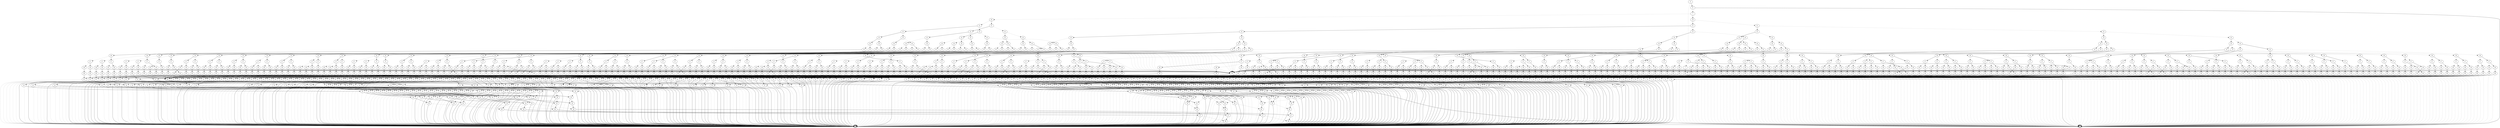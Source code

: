 digraph G {
0 [shape=box, label="0", style=filled, shape=box, height=0.3, width=0.3];
1 [shape=box, label="1", style=filled, shape=box, height=0.3, width=0.3];
16128 [label="0"];
16128 -> 15614 [style=dotted];
16128 -> 16127 [style=filled];
15614 [label="6"];
15614 -> 15612 [style=dotted];
15614 -> 15613 [style=filled];
15612 [label="7"];
15612 -> 54 [style=dotted];
15612 -> 15611 [style=filled];
54 [label="26"];
54 -> 0 [style=dotted];
54 -> 1 [style=filled];
15611 [label="20"];
15611 -> 54 [style=dotted];
15611 -> 1 [style=filled];
15613 [label="19"];
15613 -> 1 [style=dotted];
15613 -> 15611 [style=filled];
16127 [label="6"];
16127 -> 16126 [style=dotted];
16127 -> 1 [style=filled];
16126 [label="7"];
16126 -> 14661 [style=dotted];
16126 -> 16125 [style=filled];
14661 [label="10"];
14661 -> 14453 [style=dotted];
14661 -> 14660 [style=filled];
14453 [label="11"];
14453 -> 14349 [style=dotted];
14453 -> 14452 [style=filled];
14349 [label="12"];
14349 -> 14297 [style=dotted];
14349 -> 14348 [style=filled];
14297 [label="13"];
14297 -> 14271 [style=dotted];
14297 -> 14296 [style=filled];
14271 [label="14"];
14271 -> 14258 [style=dotted];
14271 -> 14270 [style=filled];
14258 [label="15"];
14258 -> 14246 [style=dotted];
14258 -> 14257 [style=filled];
14246 [label="20"];
14246 -> 54 [style=dotted];
14246 -> 0 [style=filled];
14257 [label="16"];
14257 -> 14251 [style=dotted];
14257 -> 14256 [style=filled];
14251 [label="17"];
14251 -> 14248 [style=dotted];
14251 -> 14250 [style=filled];
14248 [label="19"];
14248 -> 14246 [style=dotted];
14248 -> 14247 [style=filled];
14247 [label="20"];
14247 -> 54 [style=dotted];
14247 -> 535 [style=filled];
535 [label="21"];
535 -> 534 [style=dotted];
535 -> 0 [style=filled];
534 [label="22"];
534 -> 533 [style=dotted];
534 -> 0 [style=filled];
533 [label="23"];
533 -> 532 [style=dotted];
533 -> 0 [style=filled];
532 [label="24"];
532 -> 531 [style=dotted];
532 -> 0 [style=filled];
531 [label="25"];
531 -> 530 [style=dotted];
531 -> 0 [style=filled];
530 [label="26"];
530 -> 0 [style=dotted];
530 -> 276 [style=filled];
276 [label="27"];
276 -> 59 [style=dotted];
276 -> 0 [style=filled];
59 [label="28"];
59 -> 1 [style=dotted];
59 -> 0 [style=filled];
14250 [label="19"];
14250 -> 14246 [style=dotted];
14250 -> 14249 [style=filled];
14249 [label="20"];
14249 -> 54 [style=dotted];
14249 -> 541 [style=filled];
541 [label="21"];
541 -> 540 [style=dotted];
541 -> 0 [style=filled];
540 [label="22"];
540 -> 539 [style=dotted];
540 -> 0 [style=filled];
539 [label="23"];
539 -> 538 [style=dotted];
539 -> 0 [style=filled];
538 [label="24"];
538 -> 537 [style=dotted];
538 -> 0 [style=filled];
537 [label="25"];
537 -> 536 [style=dotted];
537 -> 0 [style=filled];
536 [label="26"];
536 -> 0 [style=dotted];
536 -> 271 [style=filled];
271 [label="27"];
271 -> 58 [style=dotted];
271 -> 0 [style=filled];
58 [label="28"];
58 -> 0 [style=dotted];
58 -> 1 [style=filled];
14256 [label="17"];
14256 -> 14253 [style=dotted];
14256 -> 14255 [style=filled];
14253 [label="19"];
14253 -> 14246 [style=dotted];
14253 -> 14252 [style=filled];
14252 [label="20"];
14252 -> 54 [style=dotted];
14252 -> 548 [style=filled];
548 [label="21"];
548 -> 547 [style=dotted];
548 -> 0 [style=filled];
547 [label="22"];
547 -> 546 [style=dotted];
547 -> 0 [style=filled];
546 [label="23"];
546 -> 545 [style=dotted];
546 -> 0 [style=filled];
545 [label="24"];
545 -> 544 [style=dotted];
545 -> 0 [style=filled];
544 [label="25"];
544 -> 543 [style=dotted];
544 -> 0 [style=filled];
543 [label="26"];
543 -> 0 [style=dotted];
543 -> 278 [style=filled];
278 [label="27"];
278 -> 0 [style=dotted];
278 -> 59 [style=filled];
14255 [label="19"];
14255 -> 14246 [style=dotted];
14255 -> 14254 [style=filled];
14254 [label="20"];
14254 -> 54 [style=dotted];
14254 -> 554 [style=filled];
554 [label="21"];
554 -> 553 [style=dotted];
554 -> 0 [style=filled];
553 [label="22"];
553 -> 552 [style=dotted];
553 -> 0 [style=filled];
552 [label="23"];
552 -> 551 [style=dotted];
552 -> 0 [style=filled];
551 [label="24"];
551 -> 550 [style=dotted];
551 -> 0 [style=filled];
550 [label="25"];
550 -> 549 [style=dotted];
550 -> 0 [style=filled];
549 [label="26"];
549 -> 0 [style=dotted];
549 -> 273 [style=filled];
273 [label="27"];
273 -> 0 [style=dotted];
273 -> 58 [style=filled];
14270 [label="15"];
14270 -> 14246 [style=dotted];
14270 -> 14269 [style=filled];
14269 [label="16"];
14269 -> 14263 [style=dotted];
14269 -> 14268 [style=filled];
14263 [label="17"];
14263 -> 14260 [style=dotted];
14263 -> 14262 [style=filled];
14260 [label="19"];
14260 -> 14246 [style=dotted];
14260 -> 14259 [style=filled];
14259 [label="20"];
14259 -> 54 [style=dotted];
14259 -> 585 [style=filled];
585 [label="21"];
585 -> 584 [style=dotted];
585 -> 0 [style=filled];
584 [label="22"];
584 -> 583 [style=dotted];
584 -> 0 [style=filled];
583 [label="23"];
583 -> 582 [style=dotted];
583 -> 0 [style=filled];
582 [label="24"];
582 -> 581 [style=dotted];
582 -> 0 [style=filled];
581 [label="25"];
581 -> 0 [style=dotted];
581 -> 530 [style=filled];
14262 [label="19"];
14262 -> 14246 [style=dotted];
14262 -> 14261 [style=filled];
14261 [label="20"];
14261 -> 54 [style=dotted];
14261 -> 590 [style=filled];
590 [label="21"];
590 -> 589 [style=dotted];
590 -> 0 [style=filled];
589 [label="22"];
589 -> 588 [style=dotted];
589 -> 0 [style=filled];
588 [label="23"];
588 -> 587 [style=dotted];
588 -> 0 [style=filled];
587 [label="24"];
587 -> 586 [style=dotted];
587 -> 0 [style=filled];
586 [label="25"];
586 -> 0 [style=dotted];
586 -> 536 [style=filled];
14268 [label="17"];
14268 -> 14265 [style=dotted];
14268 -> 14267 [style=filled];
14265 [label="19"];
14265 -> 14246 [style=dotted];
14265 -> 14264 [style=filled];
14264 [label="20"];
14264 -> 54 [style=dotted];
14264 -> 596 [style=filled];
596 [label="21"];
596 -> 595 [style=dotted];
596 -> 0 [style=filled];
595 [label="22"];
595 -> 594 [style=dotted];
595 -> 0 [style=filled];
594 [label="23"];
594 -> 593 [style=dotted];
594 -> 0 [style=filled];
593 [label="24"];
593 -> 592 [style=dotted];
593 -> 0 [style=filled];
592 [label="25"];
592 -> 0 [style=dotted];
592 -> 543 [style=filled];
14267 [label="19"];
14267 -> 14246 [style=dotted];
14267 -> 14266 [style=filled];
14266 [label="20"];
14266 -> 54 [style=dotted];
14266 -> 601 [style=filled];
601 [label="21"];
601 -> 600 [style=dotted];
601 -> 0 [style=filled];
600 [label="22"];
600 -> 599 [style=dotted];
600 -> 0 [style=filled];
599 [label="23"];
599 -> 598 [style=dotted];
599 -> 0 [style=filled];
598 [label="24"];
598 -> 597 [style=dotted];
598 -> 0 [style=filled];
597 [label="25"];
597 -> 0 [style=dotted];
597 -> 549 [style=filled];
14296 [label="14"];
14296 -> 14283 [style=dotted];
14296 -> 14295 [style=filled];
14283 [label="15"];
14283 -> 14246 [style=dotted];
14283 -> 14282 [style=filled];
14282 [label="16"];
14282 -> 14276 [style=dotted];
14282 -> 14281 [style=filled];
14276 [label="17"];
14276 -> 14273 [style=dotted];
14276 -> 14275 [style=filled];
14273 [label="19"];
14273 -> 14246 [style=dotted];
14273 -> 14272 [style=filled];
14272 [label="20"];
14272 -> 54 [style=dotted];
14272 -> 628 [style=filled];
628 [label="21"];
628 -> 627 [style=dotted];
628 -> 0 [style=filled];
627 [label="22"];
627 -> 626 [style=dotted];
627 -> 0 [style=filled];
626 [label="23"];
626 -> 625 [style=dotted];
626 -> 0 [style=filled];
625 [label="24"];
625 -> 0 [style=dotted];
625 -> 531 [style=filled];
14275 [label="19"];
14275 -> 14246 [style=dotted];
14275 -> 14274 [style=filled];
14274 [label="20"];
14274 -> 54 [style=dotted];
14274 -> 632 [style=filled];
632 [label="21"];
632 -> 631 [style=dotted];
632 -> 0 [style=filled];
631 [label="22"];
631 -> 630 [style=dotted];
631 -> 0 [style=filled];
630 [label="23"];
630 -> 629 [style=dotted];
630 -> 0 [style=filled];
629 [label="24"];
629 -> 0 [style=dotted];
629 -> 537 [style=filled];
14281 [label="17"];
14281 -> 14278 [style=dotted];
14281 -> 14280 [style=filled];
14278 [label="19"];
14278 -> 14246 [style=dotted];
14278 -> 14277 [style=filled];
14277 [label="20"];
14277 -> 54 [style=dotted];
14277 -> 637 [style=filled];
637 [label="21"];
637 -> 636 [style=dotted];
637 -> 0 [style=filled];
636 [label="22"];
636 -> 635 [style=dotted];
636 -> 0 [style=filled];
635 [label="23"];
635 -> 634 [style=dotted];
635 -> 0 [style=filled];
634 [label="24"];
634 -> 0 [style=dotted];
634 -> 544 [style=filled];
14280 [label="19"];
14280 -> 14246 [style=dotted];
14280 -> 14279 [style=filled];
14279 [label="20"];
14279 -> 54 [style=dotted];
14279 -> 641 [style=filled];
641 [label="21"];
641 -> 640 [style=dotted];
641 -> 0 [style=filled];
640 [label="22"];
640 -> 639 [style=dotted];
640 -> 0 [style=filled];
639 [label="23"];
639 -> 638 [style=dotted];
639 -> 0 [style=filled];
638 [label="24"];
638 -> 0 [style=dotted];
638 -> 550 [style=filled];
14295 [label="15"];
14295 -> 14246 [style=dotted];
14295 -> 14294 [style=filled];
14294 [label="16"];
14294 -> 14288 [style=dotted];
14294 -> 14293 [style=filled];
14288 [label="17"];
14288 -> 14285 [style=dotted];
14288 -> 14287 [style=filled];
14285 [label="19"];
14285 -> 14246 [style=dotted];
14285 -> 14284 [style=filled];
14284 [label="20"];
14284 -> 54 [style=dotted];
14284 -> 667 [style=filled];
667 [label="21"];
667 -> 666 [style=dotted];
667 -> 0 [style=filled];
666 [label="22"];
666 -> 665 [style=dotted];
666 -> 0 [style=filled];
665 [label="23"];
665 -> 664 [style=dotted];
665 -> 0 [style=filled];
664 [label="24"];
664 -> 0 [style=dotted];
664 -> 581 [style=filled];
14287 [label="19"];
14287 -> 14246 [style=dotted];
14287 -> 14286 [style=filled];
14286 [label="20"];
14286 -> 54 [style=dotted];
14286 -> 671 [style=filled];
671 [label="21"];
671 -> 670 [style=dotted];
671 -> 0 [style=filled];
670 [label="22"];
670 -> 669 [style=dotted];
670 -> 0 [style=filled];
669 [label="23"];
669 -> 668 [style=dotted];
669 -> 0 [style=filled];
668 [label="24"];
668 -> 0 [style=dotted];
668 -> 586 [style=filled];
14293 [label="17"];
14293 -> 14290 [style=dotted];
14293 -> 14292 [style=filled];
14290 [label="19"];
14290 -> 14246 [style=dotted];
14290 -> 14289 [style=filled];
14289 [label="20"];
14289 -> 54 [style=dotted];
14289 -> 676 [style=filled];
676 [label="21"];
676 -> 675 [style=dotted];
676 -> 0 [style=filled];
675 [label="22"];
675 -> 674 [style=dotted];
675 -> 0 [style=filled];
674 [label="23"];
674 -> 673 [style=dotted];
674 -> 0 [style=filled];
673 [label="24"];
673 -> 0 [style=dotted];
673 -> 592 [style=filled];
14292 [label="19"];
14292 -> 14246 [style=dotted];
14292 -> 14291 [style=filled];
14291 [label="20"];
14291 -> 54 [style=dotted];
14291 -> 680 [style=filled];
680 [label="21"];
680 -> 679 [style=dotted];
680 -> 0 [style=filled];
679 [label="22"];
679 -> 678 [style=dotted];
679 -> 0 [style=filled];
678 [label="23"];
678 -> 677 [style=dotted];
678 -> 0 [style=filled];
677 [label="24"];
677 -> 0 [style=dotted];
677 -> 597 [style=filled];
14348 [label="13"];
14348 -> 14322 [style=dotted];
14348 -> 14347 [style=filled];
14322 [label="14"];
14322 -> 14309 [style=dotted];
14322 -> 14321 [style=filled];
14309 [label="15"];
14309 -> 14246 [style=dotted];
14309 -> 14308 [style=filled];
14308 [label="16"];
14308 -> 14302 [style=dotted];
14308 -> 14307 [style=filled];
14302 [label="17"];
14302 -> 14299 [style=dotted];
14302 -> 14301 [style=filled];
14299 [label="19"];
14299 -> 14246 [style=dotted];
14299 -> 14298 [style=filled];
14298 [label="20"];
14298 -> 54 [style=dotted];
14298 -> 703 [style=filled];
703 [label="21"];
703 -> 702 [style=dotted];
703 -> 0 [style=filled];
702 [label="22"];
702 -> 701 [style=dotted];
702 -> 0 [style=filled];
701 [label="23"];
701 -> 0 [style=dotted];
701 -> 532 [style=filled];
14301 [label="19"];
14301 -> 14246 [style=dotted];
14301 -> 14300 [style=filled];
14300 [label="20"];
14300 -> 54 [style=dotted];
14300 -> 706 [style=filled];
706 [label="21"];
706 -> 705 [style=dotted];
706 -> 0 [style=filled];
705 [label="22"];
705 -> 704 [style=dotted];
705 -> 0 [style=filled];
704 [label="23"];
704 -> 0 [style=dotted];
704 -> 538 [style=filled];
14307 [label="17"];
14307 -> 14304 [style=dotted];
14307 -> 14306 [style=filled];
14304 [label="19"];
14304 -> 14246 [style=dotted];
14304 -> 14303 [style=filled];
14303 [label="20"];
14303 -> 54 [style=dotted];
14303 -> 710 [style=filled];
710 [label="21"];
710 -> 709 [style=dotted];
710 -> 0 [style=filled];
709 [label="22"];
709 -> 708 [style=dotted];
709 -> 0 [style=filled];
708 [label="23"];
708 -> 0 [style=dotted];
708 -> 545 [style=filled];
14306 [label="19"];
14306 -> 14246 [style=dotted];
14306 -> 14305 [style=filled];
14305 [label="20"];
14305 -> 54 [style=dotted];
14305 -> 713 [style=filled];
713 [label="21"];
713 -> 712 [style=dotted];
713 -> 0 [style=filled];
712 [label="22"];
712 -> 711 [style=dotted];
712 -> 0 [style=filled];
711 [label="23"];
711 -> 0 [style=dotted];
711 -> 551 [style=filled];
14321 [label="15"];
14321 -> 14246 [style=dotted];
14321 -> 14320 [style=filled];
14320 [label="16"];
14320 -> 14314 [style=dotted];
14320 -> 14319 [style=filled];
14314 [label="17"];
14314 -> 14311 [style=dotted];
14314 -> 14313 [style=filled];
14311 [label="19"];
14311 -> 14246 [style=dotted];
14311 -> 14310 [style=filled];
14310 [label="20"];
14310 -> 54 [style=dotted];
14310 -> 734 [style=filled];
734 [label="21"];
734 -> 733 [style=dotted];
734 -> 0 [style=filled];
733 [label="22"];
733 -> 732 [style=dotted];
733 -> 0 [style=filled];
732 [label="23"];
732 -> 0 [style=dotted];
732 -> 582 [style=filled];
14313 [label="19"];
14313 -> 14246 [style=dotted];
14313 -> 14312 [style=filled];
14312 [label="20"];
14312 -> 54 [style=dotted];
14312 -> 737 [style=filled];
737 [label="21"];
737 -> 736 [style=dotted];
737 -> 0 [style=filled];
736 [label="22"];
736 -> 735 [style=dotted];
736 -> 0 [style=filled];
735 [label="23"];
735 -> 0 [style=dotted];
735 -> 587 [style=filled];
14319 [label="17"];
14319 -> 14316 [style=dotted];
14319 -> 14318 [style=filled];
14316 [label="19"];
14316 -> 14246 [style=dotted];
14316 -> 14315 [style=filled];
14315 [label="20"];
14315 -> 54 [style=dotted];
14315 -> 741 [style=filled];
741 [label="21"];
741 -> 740 [style=dotted];
741 -> 0 [style=filled];
740 [label="22"];
740 -> 739 [style=dotted];
740 -> 0 [style=filled];
739 [label="23"];
739 -> 0 [style=dotted];
739 -> 593 [style=filled];
14318 [label="19"];
14318 -> 14246 [style=dotted];
14318 -> 14317 [style=filled];
14317 [label="20"];
14317 -> 54 [style=dotted];
14317 -> 744 [style=filled];
744 [label="21"];
744 -> 743 [style=dotted];
744 -> 0 [style=filled];
743 [label="22"];
743 -> 742 [style=dotted];
743 -> 0 [style=filled];
742 [label="23"];
742 -> 0 [style=dotted];
742 -> 598 [style=filled];
14347 [label="14"];
14347 -> 14334 [style=dotted];
14347 -> 14346 [style=filled];
14334 [label="15"];
14334 -> 14246 [style=dotted];
14334 -> 14333 [style=filled];
14333 [label="16"];
14333 -> 14327 [style=dotted];
14333 -> 14332 [style=filled];
14327 [label="17"];
14327 -> 14324 [style=dotted];
14327 -> 14326 [style=filled];
14324 [label="19"];
14324 -> 14246 [style=dotted];
14324 -> 14323 [style=filled];
14323 [label="20"];
14323 -> 54 [style=dotted];
14323 -> 766 [style=filled];
766 [label="21"];
766 -> 765 [style=dotted];
766 -> 0 [style=filled];
765 [label="22"];
765 -> 764 [style=dotted];
765 -> 0 [style=filled];
764 [label="23"];
764 -> 0 [style=dotted];
764 -> 625 [style=filled];
14326 [label="19"];
14326 -> 14246 [style=dotted];
14326 -> 14325 [style=filled];
14325 [label="20"];
14325 -> 54 [style=dotted];
14325 -> 769 [style=filled];
769 [label="21"];
769 -> 768 [style=dotted];
769 -> 0 [style=filled];
768 [label="22"];
768 -> 767 [style=dotted];
768 -> 0 [style=filled];
767 [label="23"];
767 -> 0 [style=dotted];
767 -> 629 [style=filled];
14332 [label="17"];
14332 -> 14329 [style=dotted];
14332 -> 14331 [style=filled];
14329 [label="19"];
14329 -> 14246 [style=dotted];
14329 -> 14328 [style=filled];
14328 [label="20"];
14328 -> 54 [style=dotted];
14328 -> 773 [style=filled];
773 [label="21"];
773 -> 772 [style=dotted];
773 -> 0 [style=filled];
772 [label="22"];
772 -> 771 [style=dotted];
772 -> 0 [style=filled];
771 [label="23"];
771 -> 0 [style=dotted];
771 -> 634 [style=filled];
14331 [label="19"];
14331 -> 14246 [style=dotted];
14331 -> 14330 [style=filled];
14330 [label="20"];
14330 -> 54 [style=dotted];
14330 -> 776 [style=filled];
776 [label="21"];
776 -> 775 [style=dotted];
776 -> 0 [style=filled];
775 [label="22"];
775 -> 774 [style=dotted];
775 -> 0 [style=filled];
774 [label="23"];
774 -> 0 [style=dotted];
774 -> 638 [style=filled];
14346 [label="15"];
14346 -> 14246 [style=dotted];
14346 -> 14345 [style=filled];
14345 [label="16"];
14345 -> 14339 [style=dotted];
14345 -> 14344 [style=filled];
14339 [label="17"];
14339 -> 14336 [style=dotted];
14339 -> 14338 [style=filled];
14336 [label="19"];
14336 -> 14246 [style=dotted];
14336 -> 14335 [style=filled];
14335 [label="20"];
14335 -> 54 [style=dotted];
14335 -> 797 [style=filled];
797 [label="21"];
797 -> 796 [style=dotted];
797 -> 0 [style=filled];
796 [label="22"];
796 -> 795 [style=dotted];
796 -> 0 [style=filled];
795 [label="23"];
795 -> 0 [style=dotted];
795 -> 664 [style=filled];
14338 [label="19"];
14338 -> 14246 [style=dotted];
14338 -> 14337 [style=filled];
14337 [label="20"];
14337 -> 54 [style=dotted];
14337 -> 800 [style=filled];
800 [label="21"];
800 -> 799 [style=dotted];
800 -> 0 [style=filled];
799 [label="22"];
799 -> 798 [style=dotted];
799 -> 0 [style=filled];
798 [label="23"];
798 -> 0 [style=dotted];
798 -> 668 [style=filled];
14344 [label="17"];
14344 -> 14341 [style=dotted];
14344 -> 14343 [style=filled];
14341 [label="19"];
14341 -> 14246 [style=dotted];
14341 -> 14340 [style=filled];
14340 [label="20"];
14340 -> 54 [style=dotted];
14340 -> 804 [style=filled];
804 [label="21"];
804 -> 803 [style=dotted];
804 -> 0 [style=filled];
803 [label="22"];
803 -> 802 [style=dotted];
803 -> 0 [style=filled];
802 [label="23"];
802 -> 0 [style=dotted];
802 -> 673 [style=filled];
14343 [label="19"];
14343 -> 14246 [style=dotted];
14343 -> 14342 [style=filled];
14342 [label="20"];
14342 -> 54 [style=dotted];
14342 -> 807 [style=filled];
807 [label="21"];
807 -> 806 [style=dotted];
807 -> 0 [style=filled];
806 [label="22"];
806 -> 805 [style=dotted];
806 -> 0 [style=filled];
805 [label="23"];
805 -> 0 [style=dotted];
805 -> 677 [style=filled];
14452 [label="12"];
14452 -> 14400 [style=dotted];
14452 -> 14451 [style=filled];
14400 [label="13"];
14400 -> 14374 [style=dotted];
14400 -> 14399 [style=filled];
14374 [label="14"];
14374 -> 14361 [style=dotted];
14374 -> 14373 [style=filled];
14361 [label="15"];
14361 -> 14246 [style=dotted];
14361 -> 14360 [style=filled];
14360 [label="16"];
14360 -> 14354 [style=dotted];
14360 -> 14359 [style=filled];
14354 [label="17"];
14354 -> 14351 [style=dotted];
14354 -> 14353 [style=filled];
14351 [label="19"];
14351 -> 14246 [style=dotted];
14351 -> 14350 [style=filled];
14350 [label="20"];
14350 -> 54 [style=dotted];
14350 -> 826 [style=filled];
826 [label="21"];
826 -> 825 [style=dotted];
826 -> 0 [style=filled];
825 [label="22"];
825 -> 0 [style=dotted];
825 -> 533 [style=filled];
14353 [label="19"];
14353 -> 14246 [style=dotted];
14353 -> 14352 [style=filled];
14352 [label="20"];
14352 -> 54 [style=dotted];
14352 -> 828 [style=filled];
828 [label="21"];
828 -> 827 [style=dotted];
828 -> 0 [style=filled];
827 [label="22"];
827 -> 0 [style=dotted];
827 -> 539 [style=filled];
14359 [label="17"];
14359 -> 14356 [style=dotted];
14359 -> 14358 [style=filled];
14356 [label="19"];
14356 -> 14246 [style=dotted];
14356 -> 14355 [style=filled];
14355 [label="20"];
14355 -> 54 [style=dotted];
14355 -> 831 [style=filled];
831 [label="21"];
831 -> 830 [style=dotted];
831 -> 0 [style=filled];
830 [label="22"];
830 -> 0 [style=dotted];
830 -> 546 [style=filled];
14358 [label="19"];
14358 -> 14246 [style=dotted];
14358 -> 14357 [style=filled];
14357 [label="20"];
14357 -> 54 [style=dotted];
14357 -> 833 [style=filled];
833 [label="21"];
833 -> 832 [style=dotted];
833 -> 0 [style=filled];
832 [label="22"];
832 -> 0 [style=dotted];
832 -> 552 [style=filled];
14373 [label="15"];
14373 -> 14246 [style=dotted];
14373 -> 14372 [style=filled];
14372 [label="16"];
14372 -> 14366 [style=dotted];
14372 -> 14371 [style=filled];
14366 [label="17"];
14366 -> 14363 [style=dotted];
14366 -> 14365 [style=filled];
14363 [label="19"];
14363 -> 14246 [style=dotted];
14363 -> 14362 [style=filled];
14362 [label="20"];
14362 -> 54 [style=dotted];
14362 -> 849 [style=filled];
849 [label="21"];
849 -> 848 [style=dotted];
849 -> 0 [style=filled];
848 [label="22"];
848 -> 0 [style=dotted];
848 -> 583 [style=filled];
14365 [label="19"];
14365 -> 14246 [style=dotted];
14365 -> 14364 [style=filled];
14364 [label="20"];
14364 -> 54 [style=dotted];
14364 -> 851 [style=filled];
851 [label="21"];
851 -> 850 [style=dotted];
851 -> 0 [style=filled];
850 [label="22"];
850 -> 0 [style=dotted];
850 -> 588 [style=filled];
14371 [label="17"];
14371 -> 14368 [style=dotted];
14371 -> 14370 [style=filled];
14368 [label="19"];
14368 -> 14246 [style=dotted];
14368 -> 14367 [style=filled];
14367 [label="20"];
14367 -> 54 [style=dotted];
14367 -> 854 [style=filled];
854 [label="21"];
854 -> 853 [style=dotted];
854 -> 0 [style=filled];
853 [label="22"];
853 -> 0 [style=dotted];
853 -> 594 [style=filled];
14370 [label="19"];
14370 -> 14246 [style=dotted];
14370 -> 14369 [style=filled];
14369 [label="20"];
14369 -> 54 [style=dotted];
14369 -> 856 [style=filled];
856 [label="21"];
856 -> 855 [style=dotted];
856 -> 0 [style=filled];
855 [label="22"];
855 -> 0 [style=dotted];
855 -> 599 [style=filled];
14399 [label="14"];
14399 -> 14386 [style=dotted];
14399 -> 14398 [style=filled];
14386 [label="15"];
14386 -> 14246 [style=dotted];
14386 -> 14385 [style=filled];
14385 [label="16"];
14385 -> 14379 [style=dotted];
14385 -> 14384 [style=filled];
14379 [label="17"];
14379 -> 14376 [style=dotted];
14379 -> 14378 [style=filled];
14376 [label="19"];
14376 -> 14246 [style=dotted];
14376 -> 14375 [style=filled];
14375 [label="20"];
14375 -> 54 [style=dotted];
14375 -> 873 [style=filled];
873 [label="21"];
873 -> 872 [style=dotted];
873 -> 0 [style=filled];
872 [label="22"];
872 -> 0 [style=dotted];
872 -> 626 [style=filled];
14378 [label="19"];
14378 -> 14246 [style=dotted];
14378 -> 14377 [style=filled];
14377 [label="20"];
14377 -> 54 [style=dotted];
14377 -> 875 [style=filled];
875 [label="21"];
875 -> 874 [style=dotted];
875 -> 0 [style=filled];
874 [label="22"];
874 -> 0 [style=dotted];
874 -> 630 [style=filled];
14384 [label="17"];
14384 -> 14381 [style=dotted];
14384 -> 14383 [style=filled];
14381 [label="19"];
14381 -> 14246 [style=dotted];
14381 -> 14380 [style=filled];
14380 [label="20"];
14380 -> 54 [style=dotted];
14380 -> 878 [style=filled];
878 [label="21"];
878 -> 877 [style=dotted];
878 -> 0 [style=filled];
877 [label="22"];
877 -> 0 [style=dotted];
877 -> 635 [style=filled];
14383 [label="19"];
14383 -> 14246 [style=dotted];
14383 -> 14382 [style=filled];
14382 [label="20"];
14382 -> 54 [style=dotted];
14382 -> 880 [style=filled];
880 [label="21"];
880 -> 879 [style=dotted];
880 -> 0 [style=filled];
879 [label="22"];
879 -> 0 [style=dotted];
879 -> 639 [style=filled];
14398 [label="15"];
14398 -> 14246 [style=dotted];
14398 -> 14397 [style=filled];
14397 [label="16"];
14397 -> 14391 [style=dotted];
14397 -> 14396 [style=filled];
14391 [label="17"];
14391 -> 14388 [style=dotted];
14391 -> 14390 [style=filled];
14388 [label="19"];
14388 -> 14246 [style=dotted];
14388 -> 14387 [style=filled];
14387 [label="20"];
14387 -> 54 [style=dotted];
14387 -> 896 [style=filled];
896 [label="21"];
896 -> 895 [style=dotted];
896 -> 0 [style=filled];
895 [label="22"];
895 -> 0 [style=dotted];
895 -> 665 [style=filled];
14390 [label="19"];
14390 -> 14246 [style=dotted];
14390 -> 14389 [style=filled];
14389 [label="20"];
14389 -> 54 [style=dotted];
14389 -> 898 [style=filled];
898 [label="21"];
898 -> 897 [style=dotted];
898 -> 0 [style=filled];
897 [label="22"];
897 -> 0 [style=dotted];
897 -> 669 [style=filled];
14396 [label="17"];
14396 -> 14393 [style=dotted];
14396 -> 14395 [style=filled];
14393 [label="19"];
14393 -> 14246 [style=dotted];
14393 -> 14392 [style=filled];
14392 [label="20"];
14392 -> 54 [style=dotted];
14392 -> 901 [style=filled];
901 [label="21"];
901 -> 900 [style=dotted];
901 -> 0 [style=filled];
900 [label="22"];
900 -> 0 [style=dotted];
900 -> 674 [style=filled];
14395 [label="19"];
14395 -> 14246 [style=dotted];
14395 -> 14394 [style=filled];
14394 [label="20"];
14394 -> 54 [style=dotted];
14394 -> 903 [style=filled];
903 [label="21"];
903 -> 902 [style=dotted];
903 -> 0 [style=filled];
902 [label="22"];
902 -> 0 [style=dotted];
902 -> 678 [style=filled];
14451 [label="13"];
14451 -> 14425 [style=dotted];
14451 -> 14450 [style=filled];
14425 [label="14"];
14425 -> 14412 [style=dotted];
14425 -> 14424 [style=filled];
14412 [label="15"];
14412 -> 14246 [style=dotted];
14412 -> 14411 [style=filled];
14411 [label="16"];
14411 -> 14405 [style=dotted];
14411 -> 14410 [style=filled];
14405 [label="17"];
14405 -> 14402 [style=dotted];
14405 -> 14404 [style=filled];
14402 [label="19"];
14402 -> 14246 [style=dotted];
14402 -> 14401 [style=filled];
14401 [label="20"];
14401 -> 54 [style=dotted];
14401 -> 921 [style=filled];
921 [label="21"];
921 -> 920 [style=dotted];
921 -> 0 [style=filled];
920 [label="22"];
920 -> 0 [style=dotted];
920 -> 701 [style=filled];
14404 [label="19"];
14404 -> 14246 [style=dotted];
14404 -> 14403 [style=filled];
14403 [label="20"];
14403 -> 54 [style=dotted];
14403 -> 923 [style=filled];
923 [label="21"];
923 -> 922 [style=dotted];
923 -> 0 [style=filled];
922 [label="22"];
922 -> 0 [style=dotted];
922 -> 704 [style=filled];
14410 [label="17"];
14410 -> 14407 [style=dotted];
14410 -> 14409 [style=filled];
14407 [label="19"];
14407 -> 14246 [style=dotted];
14407 -> 14406 [style=filled];
14406 [label="20"];
14406 -> 54 [style=dotted];
14406 -> 926 [style=filled];
926 [label="21"];
926 -> 925 [style=dotted];
926 -> 0 [style=filled];
925 [label="22"];
925 -> 0 [style=dotted];
925 -> 708 [style=filled];
14409 [label="19"];
14409 -> 14246 [style=dotted];
14409 -> 14408 [style=filled];
14408 [label="20"];
14408 -> 54 [style=dotted];
14408 -> 928 [style=filled];
928 [label="21"];
928 -> 927 [style=dotted];
928 -> 0 [style=filled];
927 [label="22"];
927 -> 0 [style=dotted];
927 -> 711 [style=filled];
14424 [label="15"];
14424 -> 14246 [style=dotted];
14424 -> 14423 [style=filled];
14423 [label="16"];
14423 -> 14417 [style=dotted];
14423 -> 14422 [style=filled];
14417 [label="17"];
14417 -> 14414 [style=dotted];
14417 -> 14416 [style=filled];
14414 [label="19"];
14414 -> 14246 [style=dotted];
14414 -> 14413 [style=filled];
14413 [label="20"];
14413 -> 54 [style=dotted];
14413 -> 944 [style=filled];
944 [label="21"];
944 -> 943 [style=dotted];
944 -> 0 [style=filled];
943 [label="22"];
943 -> 0 [style=dotted];
943 -> 732 [style=filled];
14416 [label="19"];
14416 -> 14246 [style=dotted];
14416 -> 14415 [style=filled];
14415 [label="20"];
14415 -> 54 [style=dotted];
14415 -> 946 [style=filled];
946 [label="21"];
946 -> 945 [style=dotted];
946 -> 0 [style=filled];
945 [label="22"];
945 -> 0 [style=dotted];
945 -> 735 [style=filled];
14422 [label="17"];
14422 -> 14419 [style=dotted];
14422 -> 14421 [style=filled];
14419 [label="19"];
14419 -> 14246 [style=dotted];
14419 -> 14418 [style=filled];
14418 [label="20"];
14418 -> 54 [style=dotted];
14418 -> 949 [style=filled];
949 [label="21"];
949 -> 948 [style=dotted];
949 -> 0 [style=filled];
948 [label="22"];
948 -> 0 [style=dotted];
948 -> 739 [style=filled];
14421 [label="19"];
14421 -> 14246 [style=dotted];
14421 -> 14420 [style=filled];
14420 [label="20"];
14420 -> 54 [style=dotted];
14420 -> 951 [style=filled];
951 [label="21"];
951 -> 950 [style=dotted];
951 -> 0 [style=filled];
950 [label="22"];
950 -> 0 [style=dotted];
950 -> 742 [style=filled];
14450 [label="14"];
14450 -> 14437 [style=dotted];
14450 -> 14449 [style=filled];
14437 [label="15"];
14437 -> 14246 [style=dotted];
14437 -> 14436 [style=filled];
14436 [label="16"];
14436 -> 14430 [style=dotted];
14436 -> 14435 [style=filled];
14430 [label="17"];
14430 -> 14427 [style=dotted];
14430 -> 14429 [style=filled];
14427 [label="19"];
14427 -> 14246 [style=dotted];
14427 -> 14426 [style=filled];
14426 [label="20"];
14426 -> 54 [style=dotted];
14426 -> 968 [style=filled];
968 [label="21"];
968 -> 967 [style=dotted];
968 -> 0 [style=filled];
967 [label="22"];
967 -> 0 [style=dotted];
967 -> 764 [style=filled];
14429 [label="19"];
14429 -> 14246 [style=dotted];
14429 -> 14428 [style=filled];
14428 [label="20"];
14428 -> 54 [style=dotted];
14428 -> 970 [style=filled];
970 [label="21"];
970 -> 969 [style=dotted];
970 -> 0 [style=filled];
969 [label="22"];
969 -> 0 [style=dotted];
969 -> 767 [style=filled];
14435 [label="17"];
14435 -> 14432 [style=dotted];
14435 -> 14434 [style=filled];
14432 [label="19"];
14432 -> 14246 [style=dotted];
14432 -> 14431 [style=filled];
14431 [label="20"];
14431 -> 54 [style=dotted];
14431 -> 973 [style=filled];
973 [label="21"];
973 -> 972 [style=dotted];
973 -> 0 [style=filled];
972 [label="22"];
972 -> 0 [style=dotted];
972 -> 771 [style=filled];
14434 [label="19"];
14434 -> 14246 [style=dotted];
14434 -> 14433 [style=filled];
14433 [label="20"];
14433 -> 54 [style=dotted];
14433 -> 975 [style=filled];
975 [label="21"];
975 -> 974 [style=dotted];
975 -> 0 [style=filled];
974 [label="22"];
974 -> 0 [style=dotted];
974 -> 774 [style=filled];
14449 [label="15"];
14449 -> 14246 [style=dotted];
14449 -> 14448 [style=filled];
14448 [label="16"];
14448 -> 14442 [style=dotted];
14448 -> 14447 [style=filled];
14442 [label="17"];
14442 -> 14439 [style=dotted];
14442 -> 14441 [style=filled];
14439 [label="19"];
14439 -> 14246 [style=dotted];
14439 -> 14438 [style=filled];
14438 [label="20"];
14438 -> 54 [style=dotted];
14438 -> 991 [style=filled];
991 [label="21"];
991 -> 990 [style=dotted];
991 -> 0 [style=filled];
990 [label="22"];
990 -> 0 [style=dotted];
990 -> 795 [style=filled];
14441 [label="19"];
14441 -> 14246 [style=dotted];
14441 -> 14440 [style=filled];
14440 [label="20"];
14440 -> 54 [style=dotted];
14440 -> 993 [style=filled];
993 [label="21"];
993 -> 992 [style=dotted];
993 -> 0 [style=filled];
992 [label="22"];
992 -> 0 [style=dotted];
992 -> 798 [style=filled];
14447 [label="17"];
14447 -> 14444 [style=dotted];
14447 -> 14446 [style=filled];
14444 [label="19"];
14444 -> 14246 [style=dotted];
14444 -> 14443 [style=filled];
14443 [label="20"];
14443 -> 54 [style=dotted];
14443 -> 996 [style=filled];
996 [label="21"];
996 -> 995 [style=dotted];
996 -> 0 [style=filled];
995 [label="22"];
995 -> 0 [style=dotted];
995 -> 802 [style=filled];
14446 [label="19"];
14446 -> 14246 [style=dotted];
14446 -> 14445 [style=filled];
14445 [label="20"];
14445 -> 54 [style=dotted];
14445 -> 998 [style=filled];
998 [label="21"];
998 -> 997 [style=dotted];
998 -> 0 [style=filled];
997 [label="22"];
997 -> 0 [style=dotted];
997 -> 805 [style=filled];
14660 [label="11"];
14660 -> 14556 [style=dotted];
14660 -> 14659 [style=filled];
14556 [label="12"];
14556 -> 14504 [style=dotted];
14556 -> 14555 [style=filled];
14504 [label="13"];
14504 -> 14478 [style=dotted];
14504 -> 14503 [style=filled];
14478 [label="14"];
14478 -> 14465 [style=dotted];
14478 -> 14477 [style=filled];
14465 [label="15"];
14465 -> 14246 [style=dotted];
14465 -> 14464 [style=filled];
14464 [label="16"];
14464 -> 14458 [style=dotted];
14464 -> 14463 [style=filled];
14458 [label="17"];
14458 -> 14455 [style=dotted];
14458 -> 14457 [style=filled];
14455 [label="19"];
14455 -> 14246 [style=dotted];
14455 -> 14454 [style=filled];
14454 [label="20"];
14454 -> 54 [style=dotted];
14454 -> 1013 [style=filled];
1013 [label="21"];
1013 -> 0 [style=dotted];
1013 -> 534 [style=filled];
14457 [label="19"];
14457 -> 14246 [style=dotted];
14457 -> 14456 [style=filled];
14456 [label="20"];
14456 -> 54 [style=dotted];
14456 -> 1014 [style=filled];
1014 [label="21"];
1014 -> 0 [style=dotted];
1014 -> 540 [style=filled];
14463 [label="17"];
14463 -> 14460 [style=dotted];
14463 -> 14462 [style=filled];
14460 [label="19"];
14460 -> 14246 [style=dotted];
14460 -> 14459 [style=filled];
14459 [label="20"];
14459 -> 54 [style=dotted];
14459 -> 1016 [style=filled];
1016 [label="21"];
1016 -> 0 [style=dotted];
1016 -> 547 [style=filled];
14462 [label="19"];
14462 -> 14246 [style=dotted];
14462 -> 14461 [style=filled];
14461 [label="20"];
14461 -> 54 [style=dotted];
14461 -> 1017 [style=filled];
1017 [label="21"];
1017 -> 0 [style=dotted];
1017 -> 553 [style=filled];
14477 [label="15"];
14477 -> 14246 [style=dotted];
14477 -> 14476 [style=filled];
14476 [label="16"];
14476 -> 14470 [style=dotted];
14476 -> 14475 [style=filled];
14470 [label="17"];
14470 -> 14467 [style=dotted];
14470 -> 14469 [style=filled];
14467 [label="19"];
14467 -> 14246 [style=dotted];
14467 -> 14466 [style=filled];
14466 [label="20"];
14466 -> 54 [style=dotted];
14466 -> 1028 [style=filled];
1028 [label="21"];
1028 -> 0 [style=dotted];
1028 -> 584 [style=filled];
14469 [label="19"];
14469 -> 14246 [style=dotted];
14469 -> 14468 [style=filled];
14468 [label="20"];
14468 -> 54 [style=dotted];
14468 -> 1029 [style=filled];
1029 [label="21"];
1029 -> 0 [style=dotted];
1029 -> 589 [style=filled];
14475 [label="17"];
14475 -> 14472 [style=dotted];
14475 -> 14474 [style=filled];
14472 [label="19"];
14472 -> 14246 [style=dotted];
14472 -> 14471 [style=filled];
14471 [label="20"];
14471 -> 54 [style=dotted];
14471 -> 1031 [style=filled];
1031 [label="21"];
1031 -> 0 [style=dotted];
1031 -> 595 [style=filled];
14474 [label="19"];
14474 -> 14246 [style=dotted];
14474 -> 14473 [style=filled];
14473 [label="20"];
14473 -> 54 [style=dotted];
14473 -> 1032 [style=filled];
1032 [label="21"];
1032 -> 0 [style=dotted];
1032 -> 600 [style=filled];
14503 [label="14"];
14503 -> 14490 [style=dotted];
14503 -> 14502 [style=filled];
14490 [label="15"];
14490 -> 14246 [style=dotted];
14490 -> 14489 [style=filled];
14489 [label="16"];
14489 -> 14483 [style=dotted];
14489 -> 14488 [style=filled];
14483 [label="17"];
14483 -> 14480 [style=dotted];
14483 -> 14482 [style=filled];
14480 [label="19"];
14480 -> 14246 [style=dotted];
14480 -> 14479 [style=filled];
14479 [label="20"];
14479 -> 54 [style=dotted];
14479 -> 1044 [style=filled];
1044 [label="21"];
1044 -> 0 [style=dotted];
1044 -> 627 [style=filled];
14482 [label="19"];
14482 -> 14246 [style=dotted];
14482 -> 14481 [style=filled];
14481 [label="20"];
14481 -> 54 [style=dotted];
14481 -> 1045 [style=filled];
1045 [label="21"];
1045 -> 0 [style=dotted];
1045 -> 631 [style=filled];
14488 [label="17"];
14488 -> 14485 [style=dotted];
14488 -> 14487 [style=filled];
14485 [label="19"];
14485 -> 14246 [style=dotted];
14485 -> 14484 [style=filled];
14484 [label="20"];
14484 -> 54 [style=dotted];
14484 -> 1047 [style=filled];
1047 [label="21"];
1047 -> 0 [style=dotted];
1047 -> 636 [style=filled];
14487 [label="19"];
14487 -> 14246 [style=dotted];
14487 -> 14486 [style=filled];
14486 [label="20"];
14486 -> 54 [style=dotted];
14486 -> 1048 [style=filled];
1048 [label="21"];
1048 -> 0 [style=dotted];
1048 -> 640 [style=filled];
14502 [label="15"];
14502 -> 14246 [style=dotted];
14502 -> 14501 [style=filled];
14501 [label="16"];
14501 -> 14495 [style=dotted];
14501 -> 14500 [style=filled];
14495 [label="17"];
14495 -> 14492 [style=dotted];
14495 -> 14494 [style=filled];
14492 [label="19"];
14492 -> 14246 [style=dotted];
14492 -> 14491 [style=filled];
14491 [label="20"];
14491 -> 54 [style=dotted];
14491 -> 1059 [style=filled];
1059 [label="21"];
1059 -> 0 [style=dotted];
1059 -> 666 [style=filled];
14494 [label="19"];
14494 -> 14246 [style=dotted];
14494 -> 14493 [style=filled];
14493 [label="20"];
14493 -> 54 [style=dotted];
14493 -> 1060 [style=filled];
1060 [label="21"];
1060 -> 0 [style=dotted];
1060 -> 670 [style=filled];
14500 [label="17"];
14500 -> 14497 [style=dotted];
14500 -> 14499 [style=filled];
14497 [label="19"];
14497 -> 14246 [style=dotted];
14497 -> 14496 [style=filled];
14496 [label="20"];
14496 -> 54 [style=dotted];
14496 -> 1062 [style=filled];
1062 [label="21"];
1062 -> 0 [style=dotted];
1062 -> 675 [style=filled];
14499 [label="19"];
14499 -> 14246 [style=dotted];
14499 -> 14498 [style=filled];
14498 [label="20"];
14498 -> 54 [style=dotted];
14498 -> 1063 [style=filled];
1063 [label="21"];
1063 -> 0 [style=dotted];
1063 -> 679 [style=filled];
14555 [label="13"];
14555 -> 14529 [style=dotted];
14555 -> 14554 [style=filled];
14529 [label="14"];
14529 -> 14516 [style=dotted];
14529 -> 14528 [style=filled];
14516 [label="15"];
14516 -> 14246 [style=dotted];
14516 -> 14515 [style=filled];
14515 [label="16"];
14515 -> 14509 [style=dotted];
14515 -> 14514 [style=filled];
14509 [label="17"];
14509 -> 14506 [style=dotted];
14509 -> 14508 [style=filled];
14506 [label="19"];
14506 -> 14246 [style=dotted];
14506 -> 14505 [style=filled];
14505 [label="20"];
14505 -> 54 [style=dotted];
14505 -> 1076 [style=filled];
1076 [label="21"];
1076 -> 0 [style=dotted];
1076 -> 702 [style=filled];
14508 [label="19"];
14508 -> 14246 [style=dotted];
14508 -> 14507 [style=filled];
14507 [label="20"];
14507 -> 54 [style=dotted];
14507 -> 1077 [style=filled];
1077 [label="21"];
1077 -> 0 [style=dotted];
1077 -> 705 [style=filled];
14514 [label="17"];
14514 -> 14511 [style=dotted];
14514 -> 14513 [style=filled];
14511 [label="19"];
14511 -> 14246 [style=dotted];
14511 -> 14510 [style=filled];
14510 [label="20"];
14510 -> 54 [style=dotted];
14510 -> 1079 [style=filled];
1079 [label="21"];
1079 -> 0 [style=dotted];
1079 -> 709 [style=filled];
14513 [label="19"];
14513 -> 14246 [style=dotted];
14513 -> 14512 [style=filled];
14512 [label="20"];
14512 -> 54 [style=dotted];
14512 -> 1080 [style=filled];
1080 [label="21"];
1080 -> 0 [style=dotted];
1080 -> 712 [style=filled];
14528 [label="15"];
14528 -> 14246 [style=dotted];
14528 -> 14527 [style=filled];
14527 [label="16"];
14527 -> 14521 [style=dotted];
14527 -> 14526 [style=filled];
14521 [label="17"];
14521 -> 14518 [style=dotted];
14521 -> 14520 [style=filled];
14518 [label="19"];
14518 -> 14246 [style=dotted];
14518 -> 14517 [style=filled];
14517 [label="20"];
14517 -> 54 [style=dotted];
14517 -> 1091 [style=filled];
1091 [label="21"];
1091 -> 0 [style=dotted];
1091 -> 733 [style=filled];
14520 [label="19"];
14520 -> 14246 [style=dotted];
14520 -> 14519 [style=filled];
14519 [label="20"];
14519 -> 54 [style=dotted];
14519 -> 1092 [style=filled];
1092 [label="21"];
1092 -> 0 [style=dotted];
1092 -> 736 [style=filled];
14526 [label="17"];
14526 -> 14523 [style=dotted];
14526 -> 14525 [style=filled];
14523 [label="19"];
14523 -> 14246 [style=dotted];
14523 -> 14522 [style=filled];
14522 [label="20"];
14522 -> 54 [style=dotted];
14522 -> 1094 [style=filled];
1094 [label="21"];
1094 -> 0 [style=dotted];
1094 -> 740 [style=filled];
14525 [label="19"];
14525 -> 14246 [style=dotted];
14525 -> 14524 [style=filled];
14524 [label="20"];
14524 -> 54 [style=dotted];
14524 -> 1095 [style=filled];
1095 [label="21"];
1095 -> 0 [style=dotted];
1095 -> 743 [style=filled];
14554 [label="14"];
14554 -> 14541 [style=dotted];
14554 -> 14553 [style=filled];
14541 [label="15"];
14541 -> 14246 [style=dotted];
14541 -> 14540 [style=filled];
14540 [label="16"];
14540 -> 14534 [style=dotted];
14540 -> 14539 [style=filled];
14534 [label="17"];
14534 -> 14531 [style=dotted];
14534 -> 14533 [style=filled];
14531 [label="19"];
14531 -> 14246 [style=dotted];
14531 -> 14530 [style=filled];
14530 [label="20"];
14530 -> 54 [style=dotted];
14530 -> 1107 [style=filled];
1107 [label="21"];
1107 -> 0 [style=dotted];
1107 -> 765 [style=filled];
14533 [label="19"];
14533 -> 14246 [style=dotted];
14533 -> 14532 [style=filled];
14532 [label="20"];
14532 -> 54 [style=dotted];
14532 -> 1108 [style=filled];
1108 [label="21"];
1108 -> 0 [style=dotted];
1108 -> 768 [style=filled];
14539 [label="17"];
14539 -> 14536 [style=dotted];
14539 -> 14538 [style=filled];
14536 [label="19"];
14536 -> 14246 [style=dotted];
14536 -> 14535 [style=filled];
14535 [label="20"];
14535 -> 54 [style=dotted];
14535 -> 1110 [style=filled];
1110 [label="21"];
1110 -> 0 [style=dotted];
1110 -> 772 [style=filled];
14538 [label="19"];
14538 -> 14246 [style=dotted];
14538 -> 14537 [style=filled];
14537 [label="20"];
14537 -> 54 [style=dotted];
14537 -> 1111 [style=filled];
1111 [label="21"];
1111 -> 0 [style=dotted];
1111 -> 775 [style=filled];
14553 [label="15"];
14553 -> 14246 [style=dotted];
14553 -> 14552 [style=filled];
14552 [label="16"];
14552 -> 14546 [style=dotted];
14552 -> 14551 [style=filled];
14546 [label="17"];
14546 -> 14543 [style=dotted];
14546 -> 14545 [style=filled];
14543 [label="19"];
14543 -> 14246 [style=dotted];
14543 -> 14542 [style=filled];
14542 [label="20"];
14542 -> 54 [style=dotted];
14542 -> 1122 [style=filled];
1122 [label="21"];
1122 -> 0 [style=dotted];
1122 -> 796 [style=filled];
14545 [label="19"];
14545 -> 14246 [style=dotted];
14545 -> 14544 [style=filled];
14544 [label="20"];
14544 -> 54 [style=dotted];
14544 -> 1123 [style=filled];
1123 [label="21"];
1123 -> 0 [style=dotted];
1123 -> 799 [style=filled];
14551 [label="17"];
14551 -> 14548 [style=dotted];
14551 -> 14550 [style=filled];
14548 [label="19"];
14548 -> 14246 [style=dotted];
14548 -> 14547 [style=filled];
14547 [label="20"];
14547 -> 54 [style=dotted];
14547 -> 1125 [style=filled];
1125 [label="21"];
1125 -> 0 [style=dotted];
1125 -> 803 [style=filled];
14550 [label="19"];
14550 -> 14246 [style=dotted];
14550 -> 14549 [style=filled];
14549 [label="20"];
14549 -> 54 [style=dotted];
14549 -> 1126 [style=filled];
1126 [label="21"];
1126 -> 0 [style=dotted];
1126 -> 806 [style=filled];
14659 [label="12"];
14659 -> 14607 [style=dotted];
14659 -> 14658 [style=filled];
14607 [label="13"];
14607 -> 14581 [style=dotted];
14607 -> 14606 [style=filled];
14581 [label="14"];
14581 -> 14568 [style=dotted];
14581 -> 14580 [style=filled];
14568 [label="15"];
14568 -> 14246 [style=dotted];
14568 -> 14567 [style=filled];
14567 [label="16"];
14567 -> 14561 [style=dotted];
14567 -> 14566 [style=filled];
14561 [label="17"];
14561 -> 14558 [style=dotted];
14561 -> 14560 [style=filled];
14558 [label="19"];
14558 -> 14246 [style=dotted];
14558 -> 14557 [style=filled];
14557 [label="20"];
14557 -> 54 [style=dotted];
14557 -> 1140 [style=filled];
1140 [label="21"];
1140 -> 0 [style=dotted];
1140 -> 825 [style=filled];
14560 [label="19"];
14560 -> 14246 [style=dotted];
14560 -> 14559 [style=filled];
14559 [label="20"];
14559 -> 54 [style=dotted];
14559 -> 1141 [style=filled];
1141 [label="21"];
1141 -> 0 [style=dotted];
1141 -> 827 [style=filled];
14566 [label="17"];
14566 -> 14563 [style=dotted];
14566 -> 14565 [style=filled];
14563 [label="19"];
14563 -> 14246 [style=dotted];
14563 -> 14562 [style=filled];
14562 [label="20"];
14562 -> 54 [style=dotted];
14562 -> 1143 [style=filled];
1143 [label="21"];
1143 -> 0 [style=dotted];
1143 -> 830 [style=filled];
14565 [label="19"];
14565 -> 14246 [style=dotted];
14565 -> 14564 [style=filled];
14564 [label="20"];
14564 -> 54 [style=dotted];
14564 -> 1144 [style=filled];
1144 [label="21"];
1144 -> 0 [style=dotted];
1144 -> 832 [style=filled];
14580 [label="15"];
14580 -> 14246 [style=dotted];
14580 -> 14579 [style=filled];
14579 [label="16"];
14579 -> 14573 [style=dotted];
14579 -> 14578 [style=filled];
14573 [label="17"];
14573 -> 14570 [style=dotted];
14573 -> 14572 [style=filled];
14570 [label="19"];
14570 -> 14246 [style=dotted];
14570 -> 14569 [style=filled];
14569 [label="20"];
14569 -> 54 [style=dotted];
14569 -> 1155 [style=filled];
1155 [label="21"];
1155 -> 0 [style=dotted];
1155 -> 848 [style=filled];
14572 [label="19"];
14572 -> 14246 [style=dotted];
14572 -> 14571 [style=filled];
14571 [label="20"];
14571 -> 54 [style=dotted];
14571 -> 1156 [style=filled];
1156 [label="21"];
1156 -> 0 [style=dotted];
1156 -> 850 [style=filled];
14578 [label="17"];
14578 -> 14575 [style=dotted];
14578 -> 14577 [style=filled];
14575 [label="19"];
14575 -> 14246 [style=dotted];
14575 -> 14574 [style=filled];
14574 [label="20"];
14574 -> 54 [style=dotted];
14574 -> 1158 [style=filled];
1158 [label="21"];
1158 -> 0 [style=dotted];
1158 -> 853 [style=filled];
14577 [label="19"];
14577 -> 14246 [style=dotted];
14577 -> 14576 [style=filled];
14576 [label="20"];
14576 -> 54 [style=dotted];
14576 -> 1159 [style=filled];
1159 [label="21"];
1159 -> 0 [style=dotted];
1159 -> 855 [style=filled];
14606 [label="14"];
14606 -> 14593 [style=dotted];
14606 -> 14605 [style=filled];
14593 [label="15"];
14593 -> 14246 [style=dotted];
14593 -> 14592 [style=filled];
14592 [label="16"];
14592 -> 14586 [style=dotted];
14592 -> 14591 [style=filled];
14586 [label="17"];
14586 -> 14583 [style=dotted];
14586 -> 14585 [style=filled];
14583 [label="19"];
14583 -> 14246 [style=dotted];
14583 -> 14582 [style=filled];
14582 [label="20"];
14582 -> 54 [style=dotted];
14582 -> 1171 [style=filled];
1171 [label="21"];
1171 -> 0 [style=dotted];
1171 -> 872 [style=filled];
14585 [label="19"];
14585 -> 14246 [style=dotted];
14585 -> 14584 [style=filled];
14584 [label="20"];
14584 -> 54 [style=dotted];
14584 -> 1172 [style=filled];
1172 [label="21"];
1172 -> 0 [style=dotted];
1172 -> 874 [style=filled];
14591 [label="17"];
14591 -> 14588 [style=dotted];
14591 -> 14590 [style=filled];
14588 [label="19"];
14588 -> 14246 [style=dotted];
14588 -> 14587 [style=filled];
14587 [label="20"];
14587 -> 54 [style=dotted];
14587 -> 1174 [style=filled];
1174 [label="21"];
1174 -> 0 [style=dotted];
1174 -> 877 [style=filled];
14590 [label="19"];
14590 -> 14246 [style=dotted];
14590 -> 14589 [style=filled];
14589 [label="20"];
14589 -> 54 [style=dotted];
14589 -> 1175 [style=filled];
1175 [label="21"];
1175 -> 0 [style=dotted];
1175 -> 879 [style=filled];
14605 [label="15"];
14605 -> 14246 [style=dotted];
14605 -> 14604 [style=filled];
14604 [label="16"];
14604 -> 14598 [style=dotted];
14604 -> 14603 [style=filled];
14598 [label="17"];
14598 -> 14595 [style=dotted];
14598 -> 14597 [style=filled];
14595 [label="19"];
14595 -> 14246 [style=dotted];
14595 -> 14594 [style=filled];
14594 [label="20"];
14594 -> 54 [style=dotted];
14594 -> 1186 [style=filled];
1186 [label="21"];
1186 -> 0 [style=dotted];
1186 -> 895 [style=filled];
14597 [label="19"];
14597 -> 14246 [style=dotted];
14597 -> 14596 [style=filled];
14596 [label="20"];
14596 -> 54 [style=dotted];
14596 -> 1187 [style=filled];
1187 [label="21"];
1187 -> 0 [style=dotted];
1187 -> 897 [style=filled];
14603 [label="17"];
14603 -> 14600 [style=dotted];
14603 -> 14602 [style=filled];
14600 [label="19"];
14600 -> 14246 [style=dotted];
14600 -> 14599 [style=filled];
14599 [label="20"];
14599 -> 54 [style=dotted];
14599 -> 1189 [style=filled];
1189 [label="21"];
1189 -> 0 [style=dotted];
1189 -> 900 [style=filled];
14602 [label="19"];
14602 -> 14246 [style=dotted];
14602 -> 14601 [style=filled];
14601 [label="20"];
14601 -> 54 [style=dotted];
14601 -> 1190 [style=filled];
1190 [label="21"];
1190 -> 0 [style=dotted];
1190 -> 902 [style=filled];
14658 [label="13"];
14658 -> 14632 [style=dotted];
14658 -> 14657 [style=filled];
14632 [label="14"];
14632 -> 14619 [style=dotted];
14632 -> 14631 [style=filled];
14619 [label="15"];
14619 -> 14246 [style=dotted];
14619 -> 14618 [style=filled];
14618 [label="16"];
14618 -> 14612 [style=dotted];
14618 -> 14617 [style=filled];
14612 [label="17"];
14612 -> 14609 [style=dotted];
14612 -> 14611 [style=filled];
14609 [label="19"];
14609 -> 14246 [style=dotted];
14609 -> 14608 [style=filled];
14608 [label="20"];
14608 -> 54 [style=dotted];
14608 -> 1203 [style=filled];
1203 [label="21"];
1203 -> 0 [style=dotted];
1203 -> 920 [style=filled];
14611 [label="19"];
14611 -> 14246 [style=dotted];
14611 -> 14610 [style=filled];
14610 [label="20"];
14610 -> 54 [style=dotted];
14610 -> 1204 [style=filled];
1204 [label="21"];
1204 -> 0 [style=dotted];
1204 -> 922 [style=filled];
14617 [label="17"];
14617 -> 14614 [style=dotted];
14617 -> 14616 [style=filled];
14614 [label="19"];
14614 -> 14246 [style=dotted];
14614 -> 14613 [style=filled];
14613 [label="20"];
14613 -> 54 [style=dotted];
14613 -> 1206 [style=filled];
1206 [label="21"];
1206 -> 0 [style=dotted];
1206 -> 925 [style=filled];
14616 [label="19"];
14616 -> 14246 [style=dotted];
14616 -> 14615 [style=filled];
14615 [label="20"];
14615 -> 54 [style=dotted];
14615 -> 1207 [style=filled];
1207 [label="21"];
1207 -> 0 [style=dotted];
1207 -> 927 [style=filled];
14631 [label="15"];
14631 -> 14246 [style=dotted];
14631 -> 14630 [style=filled];
14630 [label="16"];
14630 -> 14624 [style=dotted];
14630 -> 14629 [style=filled];
14624 [label="17"];
14624 -> 14621 [style=dotted];
14624 -> 14623 [style=filled];
14621 [label="19"];
14621 -> 14246 [style=dotted];
14621 -> 14620 [style=filled];
14620 [label="20"];
14620 -> 54 [style=dotted];
14620 -> 1218 [style=filled];
1218 [label="21"];
1218 -> 0 [style=dotted];
1218 -> 943 [style=filled];
14623 [label="19"];
14623 -> 14246 [style=dotted];
14623 -> 14622 [style=filled];
14622 [label="20"];
14622 -> 54 [style=dotted];
14622 -> 1219 [style=filled];
1219 [label="21"];
1219 -> 0 [style=dotted];
1219 -> 945 [style=filled];
14629 [label="17"];
14629 -> 14626 [style=dotted];
14629 -> 14628 [style=filled];
14626 [label="19"];
14626 -> 14246 [style=dotted];
14626 -> 14625 [style=filled];
14625 [label="20"];
14625 -> 54 [style=dotted];
14625 -> 1221 [style=filled];
1221 [label="21"];
1221 -> 0 [style=dotted];
1221 -> 948 [style=filled];
14628 [label="19"];
14628 -> 14246 [style=dotted];
14628 -> 14627 [style=filled];
14627 [label="20"];
14627 -> 54 [style=dotted];
14627 -> 1222 [style=filled];
1222 [label="21"];
1222 -> 0 [style=dotted];
1222 -> 950 [style=filled];
14657 [label="14"];
14657 -> 14644 [style=dotted];
14657 -> 14656 [style=filled];
14644 [label="15"];
14644 -> 14246 [style=dotted];
14644 -> 14643 [style=filled];
14643 [label="16"];
14643 -> 14637 [style=dotted];
14643 -> 14642 [style=filled];
14637 [label="17"];
14637 -> 14634 [style=dotted];
14637 -> 14636 [style=filled];
14634 [label="19"];
14634 -> 14246 [style=dotted];
14634 -> 14633 [style=filled];
14633 [label="20"];
14633 -> 54 [style=dotted];
14633 -> 1234 [style=filled];
1234 [label="21"];
1234 -> 0 [style=dotted];
1234 -> 967 [style=filled];
14636 [label="19"];
14636 -> 14246 [style=dotted];
14636 -> 14635 [style=filled];
14635 [label="20"];
14635 -> 54 [style=dotted];
14635 -> 1235 [style=filled];
1235 [label="21"];
1235 -> 0 [style=dotted];
1235 -> 969 [style=filled];
14642 [label="17"];
14642 -> 14639 [style=dotted];
14642 -> 14641 [style=filled];
14639 [label="19"];
14639 -> 14246 [style=dotted];
14639 -> 14638 [style=filled];
14638 [label="20"];
14638 -> 54 [style=dotted];
14638 -> 1237 [style=filled];
1237 [label="21"];
1237 -> 0 [style=dotted];
1237 -> 972 [style=filled];
14641 [label="19"];
14641 -> 14246 [style=dotted];
14641 -> 14640 [style=filled];
14640 [label="20"];
14640 -> 54 [style=dotted];
14640 -> 1238 [style=filled];
1238 [label="21"];
1238 -> 0 [style=dotted];
1238 -> 974 [style=filled];
14656 [label="15"];
14656 -> 14246 [style=dotted];
14656 -> 14655 [style=filled];
14655 [label="16"];
14655 -> 14649 [style=dotted];
14655 -> 14654 [style=filled];
14649 [label="17"];
14649 -> 14646 [style=dotted];
14649 -> 14648 [style=filled];
14646 [label="19"];
14646 -> 14246 [style=dotted];
14646 -> 14645 [style=filled];
14645 [label="20"];
14645 -> 54 [style=dotted];
14645 -> 1249 [style=filled];
1249 [label="21"];
1249 -> 0 [style=dotted];
1249 -> 990 [style=filled];
14648 [label="19"];
14648 -> 14246 [style=dotted];
14648 -> 14647 [style=filled];
14647 [label="20"];
14647 -> 54 [style=dotted];
14647 -> 1250 [style=filled];
1250 [label="21"];
1250 -> 0 [style=dotted];
1250 -> 992 [style=filled];
14654 [label="17"];
14654 -> 14651 [style=dotted];
14654 -> 14653 [style=filled];
14651 [label="19"];
14651 -> 14246 [style=dotted];
14651 -> 14650 [style=filled];
14650 [label="20"];
14650 -> 54 [style=dotted];
14650 -> 1252 [style=filled];
1252 [label="21"];
1252 -> 0 [style=dotted];
1252 -> 995 [style=filled];
14653 [label="19"];
14653 -> 14246 [style=dotted];
14653 -> 14652 [style=filled];
14652 [label="20"];
14652 -> 54 [style=dotted];
14652 -> 1253 [style=filled];
1253 [label="21"];
1253 -> 0 [style=dotted];
1253 -> 997 [style=filled];
16125 [label="10"];
16125 -> 15869 [style=dotted];
16125 -> 16124 [style=filled];
15869 [label="11"];
15869 -> 15741 [style=dotted];
15869 -> 15868 [style=filled];
15741 [label="12"];
15741 -> 15677 [style=dotted];
15741 -> 15740 [style=filled];
15677 [label="13"];
15677 -> 15645 [style=dotted];
15677 -> 15676 [style=filled];
15645 [label="14"];
15645 -> 15629 [style=dotted];
15645 -> 15644 [style=filled];
15629 [label="15"];
15629 -> 15621 [style=dotted];
15629 -> 15628 [style=filled];
15621 [label="16"];
15621 -> 15617 [style=dotted];
15621 -> 15620 [style=filled];
15617 [label="17"];
15617 -> 15615 [style=dotted];
15617 -> 15616 [style=filled];
15615 [label="19"];
15615 -> 14246 [style=dotted];
15615 -> 2537 [style=filled];
2537 [label="20"];
2537 -> 1 [style=dotted];
2537 -> 508 [style=filled];
508 [label="21"];
508 -> 507 [style=dotted];
508 -> 0 [style=filled];
507 [label="22"];
507 -> 506 [style=dotted];
507 -> 0 [style=filled];
506 [label="23"];
506 -> 505 [style=dotted];
506 -> 0 [style=filled];
505 [label="24"];
505 -> 504 [style=dotted];
505 -> 0 [style=filled];
504 [label="25"];
504 -> 503 [style=dotted];
504 -> 0 [style=filled];
503 [label="26"];
503 -> 276 [style=dotted];
503 -> 0 [style=filled];
15616 [label="19"];
15616 -> 14246 [style=dotted];
15616 -> 2538 [style=filled];
2538 [label="20"];
2538 -> 1 [style=dotted];
2538 -> 514 [style=filled];
514 [label="21"];
514 -> 513 [style=dotted];
514 -> 0 [style=filled];
513 [label="22"];
513 -> 512 [style=dotted];
513 -> 0 [style=filled];
512 [label="23"];
512 -> 511 [style=dotted];
512 -> 0 [style=filled];
511 [label="24"];
511 -> 510 [style=dotted];
511 -> 0 [style=filled];
510 [label="25"];
510 -> 509 [style=dotted];
510 -> 0 [style=filled];
509 [label="26"];
509 -> 271 [style=dotted];
509 -> 0 [style=filled];
15620 [label="17"];
15620 -> 15618 [style=dotted];
15620 -> 15619 [style=filled];
15618 [label="19"];
15618 -> 14246 [style=dotted];
15618 -> 2540 [style=filled];
2540 [label="20"];
2540 -> 1 [style=dotted];
2540 -> 521 [style=filled];
521 [label="21"];
521 -> 520 [style=dotted];
521 -> 0 [style=filled];
520 [label="22"];
520 -> 519 [style=dotted];
520 -> 0 [style=filled];
519 [label="23"];
519 -> 518 [style=dotted];
519 -> 0 [style=filled];
518 [label="24"];
518 -> 517 [style=dotted];
518 -> 0 [style=filled];
517 [label="25"];
517 -> 516 [style=dotted];
517 -> 0 [style=filled];
516 [label="26"];
516 -> 278 [style=dotted];
516 -> 0 [style=filled];
15619 [label="19"];
15619 -> 14246 [style=dotted];
15619 -> 2541 [style=filled];
2541 [label="20"];
2541 -> 1 [style=dotted];
2541 -> 527 [style=filled];
527 [label="21"];
527 -> 526 [style=dotted];
527 -> 0 [style=filled];
526 [label="22"];
526 -> 525 [style=dotted];
526 -> 0 [style=filled];
525 [label="23"];
525 -> 524 [style=dotted];
525 -> 0 [style=filled];
524 [label="24"];
524 -> 523 [style=dotted];
524 -> 0 [style=filled];
523 [label="25"];
523 -> 522 [style=dotted];
523 -> 0 [style=filled];
522 [label="26"];
522 -> 273 [style=dotted];
522 -> 0 [style=filled];
15628 [label="16"];
15628 -> 15624 [style=dotted];
15628 -> 15627 [style=filled];
15624 [label="17"];
15624 -> 15622 [style=dotted];
15624 -> 15623 [style=filled];
15622 [label="19"];
15622 -> 14246 [style=dotted];
15622 -> 2544 [style=filled];
2544 [label="20"];
2544 -> 1 [style=dotted];
2544 -> 535 [style=filled];
15623 [label="19"];
15623 -> 14246 [style=dotted];
15623 -> 2545 [style=filled];
2545 [label="20"];
2545 -> 1 [style=dotted];
2545 -> 541 [style=filled];
15627 [label="17"];
15627 -> 15625 [style=dotted];
15627 -> 15626 [style=filled];
15625 [label="19"];
15625 -> 14246 [style=dotted];
15625 -> 2547 [style=filled];
2547 [label="20"];
2547 -> 1 [style=dotted];
2547 -> 548 [style=filled];
15626 [label="19"];
15626 -> 14246 [style=dotted];
15626 -> 2548 [style=filled];
2548 [label="20"];
2548 -> 1 [style=dotted];
2548 -> 554 [style=filled];
15644 [label="15"];
15644 -> 15636 [style=dotted];
15644 -> 15643 [style=filled];
15636 [label="16"];
15636 -> 15632 [style=dotted];
15636 -> 15635 [style=filled];
15632 [label="17"];
15632 -> 15630 [style=dotted];
15632 -> 15631 [style=filled];
15630 [label="19"];
15630 -> 14246 [style=dotted];
15630 -> 2552 [style=filled];
2552 [label="20"];
2552 -> 1 [style=dotted];
2552 -> 562 [style=filled];
562 [label="21"];
562 -> 561 [style=dotted];
562 -> 0 [style=filled];
561 [label="22"];
561 -> 560 [style=dotted];
561 -> 0 [style=filled];
560 [label="23"];
560 -> 559 [style=dotted];
560 -> 0 [style=filled];
559 [label="24"];
559 -> 558 [style=dotted];
559 -> 0 [style=filled];
558 [label="25"];
558 -> 0 [style=dotted];
558 -> 503 [style=filled];
15631 [label="19"];
15631 -> 14246 [style=dotted];
15631 -> 2553 [style=filled];
2553 [label="20"];
2553 -> 1 [style=dotted];
2553 -> 567 [style=filled];
567 [label="21"];
567 -> 566 [style=dotted];
567 -> 0 [style=filled];
566 [label="22"];
566 -> 565 [style=dotted];
566 -> 0 [style=filled];
565 [label="23"];
565 -> 564 [style=dotted];
565 -> 0 [style=filled];
564 [label="24"];
564 -> 563 [style=dotted];
564 -> 0 [style=filled];
563 [label="25"];
563 -> 0 [style=dotted];
563 -> 509 [style=filled];
15635 [label="17"];
15635 -> 15633 [style=dotted];
15635 -> 15634 [style=filled];
15633 [label="19"];
15633 -> 14246 [style=dotted];
15633 -> 2555 [style=filled];
2555 [label="20"];
2555 -> 1 [style=dotted];
2555 -> 573 [style=filled];
573 [label="21"];
573 -> 572 [style=dotted];
573 -> 0 [style=filled];
572 [label="22"];
572 -> 571 [style=dotted];
572 -> 0 [style=filled];
571 [label="23"];
571 -> 570 [style=dotted];
571 -> 0 [style=filled];
570 [label="24"];
570 -> 569 [style=dotted];
570 -> 0 [style=filled];
569 [label="25"];
569 -> 0 [style=dotted];
569 -> 516 [style=filled];
15634 [label="19"];
15634 -> 14246 [style=dotted];
15634 -> 2556 [style=filled];
2556 [label="20"];
2556 -> 1 [style=dotted];
2556 -> 578 [style=filled];
578 [label="21"];
578 -> 577 [style=dotted];
578 -> 0 [style=filled];
577 [label="22"];
577 -> 576 [style=dotted];
577 -> 0 [style=filled];
576 [label="23"];
576 -> 575 [style=dotted];
576 -> 0 [style=filled];
575 [label="24"];
575 -> 574 [style=dotted];
575 -> 0 [style=filled];
574 [label="25"];
574 -> 0 [style=dotted];
574 -> 522 [style=filled];
15643 [label="16"];
15643 -> 15639 [style=dotted];
15643 -> 15642 [style=filled];
15639 [label="17"];
15639 -> 15637 [style=dotted];
15639 -> 15638 [style=filled];
15637 [label="19"];
15637 -> 14246 [style=dotted];
15637 -> 2559 [style=filled];
2559 [label="20"];
2559 -> 1 [style=dotted];
2559 -> 585 [style=filled];
15638 [label="19"];
15638 -> 14246 [style=dotted];
15638 -> 2560 [style=filled];
2560 [label="20"];
2560 -> 1 [style=dotted];
2560 -> 590 [style=filled];
15642 [label="17"];
15642 -> 15640 [style=dotted];
15642 -> 15641 [style=filled];
15640 [label="19"];
15640 -> 14246 [style=dotted];
15640 -> 2562 [style=filled];
2562 [label="20"];
2562 -> 1 [style=dotted];
2562 -> 596 [style=filled];
15641 [label="19"];
15641 -> 14246 [style=dotted];
15641 -> 2563 [style=filled];
2563 [label="20"];
2563 -> 1 [style=dotted];
2563 -> 601 [style=filled];
15676 [label="14"];
15676 -> 15660 [style=dotted];
15676 -> 15675 [style=filled];
15660 [label="15"];
15660 -> 15652 [style=dotted];
15660 -> 15659 [style=filled];
15652 [label="16"];
15652 -> 15648 [style=dotted];
15652 -> 15651 [style=filled];
15648 [label="17"];
15648 -> 15646 [style=dotted];
15648 -> 15647 [style=filled];
15646 [label="19"];
15646 -> 14246 [style=dotted];
15646 -> 2568 [style=filled];
2568 [label="20"];
2568 -> 1 [style=dotted];
2568 -> 609 [style=filled];
609 [label="21"];
609 -> 608 [style=dotted];
609 -> 0 [style=filled];
608 [label="22"];
608 -> 607 [style=dotted];
608 -> 0 [style=filled];
607 [label="23"];
607 -> 606 [style=dotted];
607 -> 0 [style=filled];
606 [label="24"];
606 -> 0 [style=dotted];
606 -> 504 [style=filled];
15647 [label="19"];
15647 -> 14246 [style=dotted];
15647 -> 2569 [style=filled];
2569 [label="20"];
2569 -> 1 [style=dotted];
2569 -> 613 [style=filled];
613 [label="21"];
613 -> 612 [style=dotted];
613 -> 0 [style=filled];
612 [label="22"];
612 -> 611 [style=dotted];
612 -> 0 [style=filled];
611 [label="23"];
611 -> 610 [style=dotted];
611 -> 0 [style=filled];
610 [label="24"];
610 -> 0 [style=dotted];
610 -> 510 [style=filled];
15651 [label="17"];
15651 -> 15649 [style=dotted];
15651 -> 15650 [style=filled];
15649 [label="19"];
15649 -> 14246 [style=dotted];
15649 -> 2571 [style=filled];
2571 [label="20"];
2571 -> 1 [style=dotted];
2571 -> 618 [style=filled];
618 [label="21"];
618 -> 617 [style=dotted];
618 -> 0 [style=filled];
617 [label="22"];
617 -> 616 [style=dotted];
617 -> 0 [style=filled];
616 [label="23"];
616 -> 615 [style=dotted];
616 -> 0 [style=filled];
615 [label="24"];
615 -> 0 [style=dotted];
615 -> 517 [style=filled];
15650 [label="19"];
15650 -> 14246 [style=dotted];
15650 -> 2572 [style=filled];
2572 [label="20"];
2572 -> 1 [style=dotted];
2572 -> 622 [style=filled];
622 [label="21"];
622 -> 621 [style=dotted];
622 -> 0 [style=filled];
621 [label="22"];
621 -> 620 [style=dotted];
621 -> 0 [style=filled];
620 [label="23"];
620 -> 619 [style=dotted];
620 -> 0 [style=filled];
619 [label="24"];
619 -> 0 [style=dotted];
619 -> 523 [style=filled];
15659 [label="16"];
15659 -> 15655 [style=dotted];
15659 -> 15658 [style=filled];
15655 [label="17"];
15655 -> 15653 [style=dotted];
15655 -> 15654 [style=filled];
15653 [label="19"];
15653 -> 14246 [style=dotted];
15653 -> 2575 [style=filled];
2575 [label="20"];
2575 -> 1 [style=dotted];
2575 -> 628 [style=filled];
15654 [label="19"];
15654 -> 14246 [style=dotted];
15654 -> 2576 [style=filled];
2576 [label="20"];
2576 -> 1 [style=dotted];
2576 -> 632 [style=filled];
15658 [label="17"];
15658 -> 15656 [style=dotted];
15658 -> 15657 [style=filled];
15656 [label="19"];
15656 -> 14246 [style=dotted];
15656 -> 2578 [style=filled];
2578 [label="20"];
2578 -> 1 [style=dotted];
2578 -> 637 [style=filled];
15657 [label="19"];
15657 -> 14246 [style=dotted];
15657 -> 2579 [style=filled];
2579 [label="20"];
2579 -> 1 [style=dotted];
2579 -> 641 [style=filled];
15675 [label="15"];
15675 -> 15667 [style=dotted];
15675 -> 15674 [style=filled];
15667 [label="16"];
15667 -> 15663 [style=dotted];
15667 -> 15666 [style=filled];
15663 [label="17"];
15663 -> 15661 [style=dotted];
15663 -> 15662 [style=filled];
15661 [label="19"];
15661 -> 14246 [style=dotted];
15661 -> 2583 [style=filled];
2583 [label="20"];
2583 -> 1 [style=dotted];
2583 -> 648 [style=filled];
648 [label="21"];
648 -> 647 [style=dotted];
648 -> 0 [style=filled];
647 [label="22"];
647 -> 646 [style=dotted];
647 -> 0 [style=filled];
646 [label="23"];
646 -> 645 [style=dotted];
646 -> 0 [style=filled];
645 [label="24"];
645 -> 0 [style=dotted];
645 -> 558 [style=filled];
15662 [label="19"];
15662 -> 14246 [style=dotted];
15662 -> 2584 [style=filled];
2584 [label="20"];
2584 -> 1 [style=dotted];
2584 -> 652 [style=filled];
652 [label="21"];
652 -> 651 [style=dotted];
652 -> 0 [style=filled];
651 [label="22"];
651 -> 650 [style=dotted];
651 -> 0 [style=filled];
650 [label="23"];
650 -> 649 [style=dotted];
650 -> 0 [style=filled];
649 [label="24"];
649 -> 0 [style=dotted];
649 -> 563 [style=filled];
15666 [label="17"];
15666 -> 15664 [style=dotted];
15666 -> 15665 [style=filled];
15664 [label="19"];
15664 -> 14246 [style=dotted];
15664 -> 2586 [style=filled];
2586 [label="20"];
2586 -> 1 [style=dotted];
2586 -> 657 [style=filled];
657 [label="21"];
657 -> 656 [style=dotted];
657 -> 0 [style=filled];
656 [label="22"];
656 -> 655 [style=dotted];
656 -> 0 [style=filled];
655 [label="23"];
655 -> 654 [style=dotted];
655 -> 0 [style=filled];
654 [label="24"];
654 -> 0 [style=dotted];
654 -> 569 [style=filled];
15665 [label="19"];
15665 -> 14246 [style=dotted];
15665 -> 2587 [style=filled];
2587 [label="20"];
2587 -> 1 [style=dotted];
2587 -> 661 [style=filled];
661 [label="21"];
661 -> 660 [style=dotted];
661 -> 0 [style=filled];
660 [label="22"];
660 -> 659 [style=dotted];
660 -> 0 [style=filled];
659 [label="23"];
659 -> 658 [style=dotted];
659 -> 0 [style=filled];
658 [label="24"];
658 -> 0 [style=dotted];
658 -> 574 [style=filled];
15674 [label="16"];
15674 -> 15670 [style=dotted];
15674 -> 15673 [style=filled];
15670 [label="17"];
15670 -> 15668 [style=dotted];
15670 -> 15669 [style=filled];
15668 [label="19"];
15668 -> 14246 [style=dotted];
15668 -> 2590 [style=filled];
2590 [label="20"];
2590 -> 1 [style=dotted];
2590 -> 667 [style=filled];
15669 [label="19"];
15669 -> 14246 [style=dotted];
15669 -> 2591 [style=filled];
2591 [label="20"];
2591 -> 1 [style=dotted];
2591 -> 671 [style=filled];
15673 [label="17"];
15673 -> 15671 [style=dotted];
15673 -> 15672 [style=filled];
15671 [label="19"];
15671 -> 14246 [style=dotted];
15671 -> 2593 [style=filled];
2593 [label="20"];
2593 -> 1 [style=dotted];
2593 -> 676 [style=filled];
15672 [label="19"];
15672 -> 14246 [style=dotted];
15672 -> 2594 [style=filled];
2594 [label="20"];
2594 -> 1 [style=dotted];
2594 -> 680 [style=filled];
15740 [label="13"];
15740 -> 15708 [style=dotted];
15740 -> 15739 [style=filled];
15708 [label="14"];
15708 -> 15692 [style=dotted];
15708 -> 15707 [style=filled];
15692 [label="15"];
15692 -> 15684 [style=dotted];
15692 -> 15691 [style=filled];
15684 [label="16"];
15684 -> 15680 [style=dotted];
15684 -> 15683 [style=filled];
15680 [label="17"];
15680 -> 15678 [style=dotted];
15680 -> 15679 [style=filled];
15678 [label="19"];
15678 -> 14246 [style=dotted];
15678 -> 2600 [style=filled];
2600 [label="20"];
2600 -> 1 [style=dotted];
2600 -> 688 [style=filled];
688 [label="21"];
688 -> 687 [style=dotted];
688 -> 0 [style=filled];
687 [label="22"];
687 -> 686 [style=dotted];
687 -> 0 [style=filled];
686 [label="23"];
686 -> 0 [style=dotted];
686 -> 505 [style=filled];
15679 [label="19"];
15679 -> 14246 [style=dotted];
15679 -> 2601 [style=filled];
2601 [label="20"];
2601 -> 1 [style=dotted];
2601 -> 691 [style=filled];
691 [label="21"];
691 -> 690 [style=dotted];
691 -> 0 [style=filled];
690 [label="22"];
690 -> 689 [style=dotted];
690 -> 0 [style=filled];
689 [label="23"];
689 -> 0 [style=dotted];
689 -> 511 [style=filled];
15683 [label="17"];
15683 -> 15681 [style=dotted];
15683 -> 15682 [style=filled];
15681 [label="19"];
15681 -> 14246 [style=dotted];
15681 -> 2603 [style=filled];
2603 [label="20"];
2603 -> 1 [style=dotted];
2603 -> 695 [style=filled];
695 [label="21"];
695 -> 694 [style=dotted];
695 -> 0 [style=filled];
694 [label="22"];
694 -> 693 [style=dotted];
694 -> 0 [style=filled];
693 [label="23"];
693 -> 0 [style=dotted];
693 -> 518 [style=filled];
15682 [label="19"];
15682 -> 14246 [style=dotted];
15682 -> 2604 [style=filled];
2604 [label="20"];
2604 -> 1 [style=dotted];
2604 -> 698 [style=filled];
698 [label="21"];
698 -> 697 [style=dotted];
698 -> 0 [style=filled];
697 [label="22"];
697 -> 696 [style=dotted];
697 -> 0 [style=filled];
696 [label="23"];
696 -> 0 [style=dotted];
696 -> 524 [style=filled];
15691 [label="16"];
15691 -> 15687 [style=dotted];
15691 -> 15690 [style=filled];
15687 [label="17"];
15687 -> 15685 [style=dotted];
15687 -> 15686 [style=filled];
15685 [label="19"];
15685 -> 14246 [style=dotted];
15685 -> 2607 [style=filled];
2607 [label="20"];
2607 -> 1 [style=dotted];
2607 -> 703 [style=filled];
15686 [label="19"];
15686 -> 14246 [style=dotted];
15686 -> 2608 [style=filled];
2608 [label="20"];
2608 -> 1 [style=dotted];
2608 -> 706 [style=filled];
15690 [label="17"];
15690 -> 15688 [style=dotted];
15690 -> 15689 [style=filled];
15688 [label="19"];
15688 -> 14246 [style=dotted];
15688 -> 2610 [style=filled];
2610 [label="20"];
2610 -> 1 [style=dotted];
2610 -> 710 [style=filled];
15689 [label="19"];
15689 -> 14246 [style=dotted];
15689 -> 2611 [style=filled];
2611 [label="20"];
2611 -> 1 [style=dotted];
2611 -> 713 [style=filled];
15707 [label="15"];
15707 -> 15699 [style=dotted];
15707 -> 15706 [style=filled];
15699 [label="16"];
15699 -> 15695 [style=dotted];
15699 -> 15698 [style=filled];
15695 [label="17"];
15695 -> 15693 [style=dotted];
15695 -> 15694 [style=filled];
15693 [label="19"];
15693 -> 14246 [style=dotted];
15693 -> 2615 [style=filled];
2615 [label="20"];
2615 -> 1 [style=dotted];
2615 -> 719 [style=filled];
719 [label="21"];
719 -> 718 [style=dotted];
719 -> 0 [style=filled];
718 [label="22"];
718 -> 717 [style=dotted];
718 -> 0 [style=filled];
717 [label="23"];
717 -> 0 [style=dotted];
717 -> 559 [style=filled];
15694 [label="19"];
15694 -> 14246 [style=dotted];
15694 -> 2616 [style=filled];
2616 [label="20"];
2616 -> 1 [style=dotted];
2616 -> 722 [style=filled];
722 [label="21"];
722 -> 721 [style=dotted];
722 -> 0 [style=filled];
721 [label="22"];
721 -> 720 [style=dotted];
721 -> 0 [style=filled];
720 [label="23"];
720 -> 0 [style=dotted];
720 -> 564 [style=filled];
15698 [label="17"];
15698 -> 15696 [style=dotted];
15698 -> 15697 [style=filled];
15696 [label="19"];
15696 -> 14246 [style=dotted];
15696 -> 2618 [style=filled];
2618 [label="20"];
2618 -> 1 [style=dotted];
2618 -> 726 [style=filled];
726 [label="21"];
726 -> 725 [style=dotted];
726 -> 0 [style=filled];
725 [label="22"];
725 -> 724 [style=dotted];
725 -> 0 [style=filled];
724 [label="23"];
724 -> 0 [style=dotted];
724 -> 570 [style=filled];
15697 [label="19"];
15697 -> 14246 [style=dotted];
15697 -> 2619 [style=filled];
2619 [label="20"];
2619 -> 1 [style=dotted];
2619 -> 729 [style=filled];
729 [label="21"];
729 -> 728 [style=dotted];
729 -> 0 [style=filled];
728 [label="22"];
728 -> 727 [style=dotted];
728 -> 0 [style=filled];
727 [label="23"];
727 -> 0 [style=dotted];
727 -> 575 [style=filled];
15706 [label="16"];
15706 -> 15702 [style=dotted];
15706 -> 15705 [style=filled];
15702 [label="17"];
15702 -> 15700 [style=dotted];
15702 -> 15701 [style=filled];
15700 [label="19"];
15700 -> 14246 [style=dotted];
15700 -> 2622 [style=filled];
2622 [label="20"];
2622 -> 1 [style=dotted];
2622 -> 734 [style=filled];
15701 [label="19"];
15701 -> 14246 [style=dotted];
15701 -> 2623 [style=filled];
2623 [label="20"];
2623 -> 1 [style=dotted];
2623 -> 737 [style=filled];
15705 [label="17"];
15705 -> 15703 [style=dotted];
15705 -> 15704 [style=filled];
15703 [label="19"];
15703 -> 14246 [style=dotted];
15703 -> 2625 [style=filled];
2625 [label="20"];
2625 -> 1 [style=dotted];
2625 -> 741 [style=filled];
15704 [label="19"];
15704 -> 14246 [style=dotted];
15704 -> 2626 [style=filled];
2626 [label="20"];
2626 -> 1 [style=dotted];
2626 -> 744 [style=filled];
15739 [label="14"];
15739 -> 15723 [style=dotted];
15739 -> 15738 [style=filled];
15723 [label="15"];
15723 -> 15715 [style=dotted];
15723 -> 15722 [style=filled];
15715 [label="16"];
15715 -> 15711 [style=dotted];
15715 -> 15714 [style=filled];
15711 [label="17"];
15711 -> 15709 [style=dotted];
15711 -> 15710 [style=filled];
15709 [label="19"];
15709 -> 14246 [style=dotted];
15709 -> 2631 [style=filled];
2631 [label="20"];
2631 -> 1 [style=dotted];
2631 -> 751 [style=filled];
751 [label="21"];
751 -> 750 [style=dotted];
751 -> 0 [style=filled];
750 [label="22"];
750 -> 749 [style=dotted];
750 -> 0 [style=filled];
749 [label="23"];
749 -> 0 [style=dotted];
749 -> 606 [style=filled];
15710 [label="19"];
15710 -> 14246 [style=dotted];
15710 -> 2632 [style=filled];
2632 [label="20"];
2632 -> 1 [style=dotted];
2632 -> 754 [style=filled];
754 [label="21"];
754 -> 753 [style=dotted];
754 -> 0 [style=filled];
753 [label="22"];
753 -> 752 [style=dotted];
753 -> 0 [style=filled];
752 [label="23"];
752 -> 0 [style=dotted];
752 -> 610 [style=filled];
15714 [label="17"];
15714 -> 15712 [style=dotted];
15714 -> 15713 [style=filled];
15712 [label="19"];
15712 -> 14246 [style=dotted];
15712 -> 2634 [style=filled];
2634 [label="20"];
2634 -> 1 [style=dotted];
2634 -> 758 [style=filled];
758 [label="21"];
758 -> 757 [style=dotted];
758 -> 0 [style=filled];
757 [label="22"];
757 -> 756 [style=dotted];
757 -> 0 [style=filled];
756 [label="23"];
756 -> 0 [style=dotted];
756 -> 615 [style=filled];
15713 [label="19"];
15713 -> 14246 [style=dotted];
15713 -> 2635 [style=filled];
2635 [label="20"];
2635 -> 1 [style=dotted];
2635 -> 761 [style=filled];
761 [label="21"];
761 -> 760 [style=dotted];
761 -> 0 [style=filled];
760 [label="22"];
760 -> 759 [style=dotted];
760 -> 0 [style=filled];
759 [label="23"];
759 -> 0 [style=dotted];
759 -> 619 [style=filled];
15722 [label="16"];
15722 -> 15718 [style=dotted];
15722 -> 15721 [style=filled];
15718 [label="17"];
15718 -> 15716 [style=dotted];
15718 -> 15717 [style=filled];
15716 [label="19"];
15716 -> 14246 [style=dotted];
15716 -> 2638 [style=filled];
2638 [label="20"];
2638 -> 1 [style=dotted];
2638 -> 766 [style=filled];
15717 [label="19"];
15717 -> 14246 [style=dotted];
15717 -> 2639 [style=filled];
2639 [label="20"];
2639 -> 1 [style=dotted];
2639 -> 769 [style=filled];
15721 [label="17"];
15721 -> 15719 [style=dotted];
15721 -> 15720 [style=filled];
15719 [label="19"];
15719 -> 14246 [style=dotted];
15719 -> 2641 [style=filled];
2641 [label="20"];
2641 -> 1 [style=dotted];
2641 -> 773 [style=filled];
15720 [label="19"];
15720 -> 14246 [style=dotted];
15720 -> 2642 [style=filled];
2642 [label="20"];
2642 -> 1 [style=dotted];
2642 -> 776 [style=filled];
15738 [label="15"];
15738 -> 15730 [style=dotted];
15738 -> 15737 [style=filled];
15730 [label="16"];
15730 -> 15726 [style=dotted];
15730 -> 15729 [style=filled];
15726 [label="17"];
15726 -> 15724 [style=dotted];
15726 -> 15725 [style=filled];
15724 [label="19"];
15724 -> 14246 [style=dotted];
15724 -> 2646 [style=filled];
2646 [label="20"];
2646 -> 1 [style=dotted];
2646 -> 782 [style=filled];
782 [label="21"];
782 -> 781 [style=dotted];
782 -> 0 [style=filled];
781 [label="22"];
781 -> 780 [style=dotted];
781 -> 0 [style=filled];
780 [label="23"];
780 -> 0 [style=dotted];
780 -> 645 [style=filled];
15725 [label="19"];
15725 -> 14246 [style=dotted];
15725 -> 2647 [style=filled];
2647 [label="20"];
2647 -> 1 [style=dotted];
2647 -> 785 [style=filled];
785 [label="21"];
785 -> 784 [style=dotted];
785 -> 0 [style=filled];
784 [label="22"];
784 -> 783 [style=dotted];
784 -> 0 [style=filled];
783 [label="23"];
783 -> 0 [style=dotted];
783 -> 649 [style=filled];
15729 [label="17"];
15729 -> 15727 [style=dotted];
15729 -> 15728 [style=filled];
15727 [label="19"];
15727 -> 14246 [style=dotted];
15727 -> 2649 [style=filled];
2649 [label="20"];
2649 -> 1 [style=dotted];
2649 -> 789 [style=filled];
789 [label="21"];
789 -> 788 [style=dotted];
789 -> 0 [style=filled];
788 [label="22"];
788 -> 787 [style=dotted];
788 -> 0 [style=filled];
787 [label="23"];
787 -> 0 [style=dotted];
787 -> 654 [style=filled];
15728 [label="19"];
15728 -> 14246 [style=dotted];
15728 -> 2650 [style=filled];
2650 [label="20"];
2650 -> 1 [style=dotted];
2650 -> 792 [style=filled];
792 [label="21"];
792 -> 791 [style=dotted];
792 -> 0 [style=filled];
791 [label="22"];
791 -> 790 [style=dotted];
791 -> 0 [style=filled];
790 [label="23"];
790 -> 0 [style=dotted];
790 -> 658 [style=filled];
15737 [label="16"];
15737 -> 15733 [style=dotted];
15737 -> 15736 [style=filled];
15733 [label="17"];
15733 -> 15731 [style=dotted];
15733 -> 15732 [style=filled];
15731 [label="19"];
15731 -> 14246 [style=dotted];
15731 -> 2653 [style=filled];
2653 [label="20"];
2653 -> 1 [style=dotted];
2653 -> 797 [style=filled];
15732 [label="19"];
15732 -> 14246 [style=dotted];
15732 -> 2654 [style=filled];
2654 [label="20"];
2654 -> 1 [style=dotted];
2654 -> 800 [style=filled];
15736 [label="17"];
15736 -> 15734 [style=dotted];
15736 -> 15735 [style=filled];
15734 [label="19"];
15734 -> 14246 [style=dotted];
15734 -> 2656 [style=filled];
2656 [label="20"];
2656 -> 1 [style=dotted];
2656 -> 804 [style=filled];
15735 [label="19"];
15735 -> 14246 [style=dotted];
15735 -> 2657 [style=filled];
2657 [label="20"];
2657 -> 1 [style=dotted];
2657 -> 807 [style=filled];
15868 [label="12"];
15868 -> 15804 [style=dotted];
15868 -> 15867 [style=filled];
15804 [label="13"];
15804 -> 15772 [style=dotted];
15804 -> 15803 [style=filled];
15772 [label="14"];
15772 -> 15756 [style=dotted];
15772 -> 15771 [style=filled];
15756 [label="15"];
15756 -> 15748 [style=dotted];
15756 -> 15755 [style=filled];
15748 [label="16"];
15748 -> 15744 [style=dotted];
15748 -> 15747 [style=filled];
15744 [label="17"];
15744 -> 15742 [style=dotted];
15744 -> 15743 [style=filled];
15742 [label="19"];
15742 -> 14246 [style=dotted];
15742 -> 2664 [style=filled];
2664 [label="20"];
2664 -> 1 [style=dotted];
2664 -> 815 [style=filled];
815 [label="21"];
815 -> 814 [style=dotted];
815 -> 0 [style=filled];
814 [label="22"];
814 -> 0 [style=dotted];
814 -> 506 [style=filled];
15743 [label="19"];
15743 -> 14246 [style=dotted];
15743 -> 2665 [style=filled];
2665 [label="20"];
2665 -> 1 [style=dotted];
2665 -> 817 [style=filled];
817 [label="21"];
817 -> 816 [style=dotted];
817 -> 0 [style=filled];
816 [label="22"];
816 -> 0 [style=dotted];
816 -> 512 [style=filled];
15747 [label="17"];
15747 -> 15745 [style=dotted];
15747 -> 15746 [style=filled];
15745 [label="19"];
15745 -> 14246 [style=dotted];
15745 -> 2667 [style=filled];
2667 [label="20"];
2667 -> 1 [style=dotted];
2667 -> 820 [style=filled];
820 [label="21"];
820 -> 819 [style=dotted];
820 -> 0 [style=filled];
819 [label="22"];
819 -> 0 [style=dotted];
819 -> 519 [style=filled];
15746 [label="19"];
15746 -> 14246 [style=dotted];
15746 -> 2668 [style=filled];
2668 [label="20"];
2668 -> 1 [style=dotted];
2668 -> 822 [style=filled];
822 [label="21"];
822 -> 821 [style=dotted];
822 -> 0 [style=filled];
821 [label="22"];
821 -> 0 [style=dotted];
821 -> 525 [style=filled];
15755 [label="16"];
15755 -> 15751 [style=dotted];
15755 -> 15754 [style=filled];
15751 [label="17"];
15751 -> 15749 [style=dotted];
15751 -> 15750 [style=filled];
15749 [label="19"];
15749 -> 14246 [style=dotted];
15749 -> 2671 [style=filled];
2671 [label="20"];
2671 -> 1 [style=dotted];
2671 -> 826 [style=filled];
15750 [label="19"];
15750 -> 14246 [style=dotted];
15750 -> 2672 [style=filled];
2672 [label="20"];
2672 -> 1 [style=dotted];
2672 -> 828 [style=filled];
15754 [label="17"];
15754 -> 15752 [style=dotted];
15754 -> 15753 [style=filled];
15752 [label="19"];
15752 -> 14246 [style=dotted];
15752 -> 2674 [style=filled];
2674 [label="20"];
2674 -> 1 [style=dotted];
2674 -> 831 [style=filled];
15753 [label="19"];
15753 -> 14246 [style=dotted];
15753 -> 2675 [style=filled];
2675 [label="20"];
2675 -> 1 [style=dotted];
2675 -> 833 [style=filled];
15771 [label="15"];
15771 -> 15763 [style=dotted];
15771 -> 15770 [style=filled];
15763 [label="16"];
15763 -> 15759 [style=dotted];
15763 -> 15762 [style=filled];
15759 [label="17"];
15759 -> 15757 [style=dotted];
15759 -> 15758 [style=filled];
15757 [label="19"];
15757 -> 14246 [style=dotted];
15757 -> 2679 [style=filled];
2679 [label="20"];
2679 -> 1 [style=dotted];
2679 -> 838 [style=filled];
838 [label="21"];
838 -> 837 [style=dotted];
838 -> 0 [style=filled];
837 [label="22"];
837 -> 0 [style=dotted];
837 -> 560 [style=filled];
15758 [label="19"];
15758 -> 14246 [style=dotted];
15758 -> 2680 [style=filled];
2680 [label="20"];
2680 -> 1 [style=dotted];
2680 -> 840 [style=filled];
840 [label="21"];
840 -> 839 [style=dotted];
840 -> 0 [style=filled];
839 [label="22"];
839 -> 0 [style=dotted];
839 -> 565 [style=filled];
15762 [label="17"];
15762 -> 15760 [style=dotted];
15762 -> 15761 [style=filled];
15760 [label="19"];
15760 -> 14246 [style=dotted];
15760 -> 2682 [style=filled];
2682 [label="20"];
2682 -> 1 [style=dotted];
2682 -> 843 [style=filled];
843 [label="21"];
843 -> 842 [style=dotted];
843 -> 0 [style=filled];
842 [label="22"];
842 -> 0 [style=dotted];
842 -> 571 [style=filled];
15761 [label="19"];
15761 -> 14246 [style=dotted];
15761 -> 2683 [style=filled];
2683 [label="20"];
2683 -> 1 [style=dotted];
2683 -> 845 [style=filled];
845 [label="21"];
845 -> 844 [style=dotted];
845 -> 0 [style=filled];
844 [label="22"];
844 -> 0 [style=dotted];
844 -> 576 [style=filled];
15770 [label="16"];
15770 -> 15766 [style=dotted];
15770 -> 15769 [style=filled];
15766 [label="17"];
15766 -> 15764 [style=dotted];
15766 -> 15765 [style=filled];
15764 [label="19"];
15764 -> 14246 [style=dotted];
15764 -> 2686 [style=filled];
2686 [label="20"];
2686 -> 1 [style=dotted];
2686 -> 849 [style=filled];
15765 [label="19"];
15765 -> 14246 [style=dotted];
15765 -> 2687 [style=filled];
2687 [label="20"];
2687 -> 1 [style=dotted];
2687 -> 851 [style=filled];
15769 [label="17"];
15769 -> 15767 [style=dotted];
15769 -> 15768 [style=filled];
15767 [label="19"];
15767 -> 14246 [style=dotted];
15767 -> 2689 [style=filled];
2689 [label="20"];
2689 -> 1 [style=dotted];
2689 -> 854 [style=filled];
15768 [label="19"];
15768 -> 14246 [style=dotted];
15768 -> 2690 [style=filled];
2690 [label="20"];
2690 -> 1 [style=dotted];
2690 -> 856 [style=filled];
15803 [label="14"];
15803 -> 15787 [style=dotted];
15803 -> 15802 [style=filled];
15787 [label="15"];
15787 -> 15779 [style=dotted];
15787 -> 15786 [style=filled];
15779 [label="16"];
15779 -> 15775 [style=dotted];
15779 -> 15778 [style=filled];
15775 [label="17"];
15775 -> 15773 [style=dotted];
15775 -> 15774 [style=filled];
15773 [label="19"];
15773 -> 14246 [style=dotted];
15773 -> 2695 [style=filled];
2695 [label="20"];
2695 -> 1 [style=dotted];
2695 -> 862 [style=filled];
862 [label="21"];
862 -> 861 [style=dotted];
862 -> 0 [style=filled];
861 [label="22"];
861 -> 0 [style=dotted];
861 -> 607 [style=filled];
15774 [label="19"];
15774 -> 14246 [style=dotted];
15774 -> 2696 [style=filled];
2696 [label="20"];
2696 -> 1 [style=dotted];
2696 -> 864 [style=filled];
864 [label="21"];
864 -> 863 [style=dotted];
864 -> 0 [style=filled];
863 [label="22"];
863 -> 0 [style=dotted];
863 -> 611 [style=filled];
15778 [label="17"];
15778 -> 15776 [style=dotted];
15778 -> 15777 [style=filled];
15776 [label="19"];
15776 -> 14246 [style=dotted];
15776 -> 2698 [style=filled];
2698 [label="20"];
2698 -> 1 [style=dotted];
2698 -> 867 [style=filled];
867 [label="21"];
867 -> 866 [style=dotted];
867 -> 0 [style=filled];
866 [label="22"];
866 -> 0 [style=dotted];
866 -> 616 [style=filled];
15777 [label="19"];
15777 -> 14246 [style=dotted];
15777 -> 2699 [style=filled];
2699 [label="20"];
2699 -> 1 [style=dotted];
2699 -> 869 [style=filled];
869 [label="21"];
869 -> 868 [style=dotted];
869 -> 0 [style=filled];
868 [label="22"];
868 -> 0 [style=dotted];
868 -> 620 [style=filled];
15786 [label="16"];
15786 -> 15782 [style=dotted];
15786 -> 15785 [style=filled];
15782 [label="17"];
15782 -> 15780 [style=dotted];
15782 -> 15781 [style=filled];
15780 [label="19"];
15780 -> 14246 [style=dotted];
15780 -> 2702 [style=filled];
2702 [label="20"];
2702 -> 1 [style=dotted];
2702 -> 873 [style=filled];
15781 [label="19"];
15781 -> 14246 [style=dotted];
15781 -> 2703 [style=filled];
2703 [label="20"];
2703 -> 1 [style=dotted];
2703 -> 875 [style=filled];
15785 [label="17"];
15785 -> 15783 [style=dotted];
15785 -> 15784 [style=filled];
15783 [label="19"];
15783 -> 14246 [style=dotted];
15783 -> 2705 [style=filled];
2705 [label="20"];
2705 -> 1 [style=dotted];
2705 -> 878 [style=filled];
15784 [label="19"];
15784 -> 14246 [style=dotted];
15784 -> 2706 [style=filled];
2706 [label="20"];
2706 -> 1 [style=dotted];
2706 -> 880 [style=filled];
15802 [label="15"];
15802 -> 15794 [style=dotted];
15802 -> 15801 [style=filled];
15794 [label="16"];
15794 -> 15790 [style=dotted];
15794 -> 15793 [style=filled];
15790 [label="17"];
15790 -> 15788 [style=dotted];
15790 -> 15789 [style=filled];
15788 [label="19"];
15788 -> 14246 [style=dotted];
15788 -> 2710 [style=filled];
2710 [label="20"];
2710 -> 1 [style=dotted];
2710 -> 885 [style=filled];
885 [label="21"];
885 -> 884 [style=dotted];
885 -> 0 [style=filled];
884 [label="22"];
884 -> 0 [style=dotted];
884 -> 646 [style=filled];
15789 [label="19"];
15789 -> 14246 [style=dotted];
15789 -> 2711 [style=filled];
2711 [label="20"];
2711 -> 1 [style=dotted];
2711 -> 887 [style=filled];
887 [label="21"];
887 -> 886 [style=dotted];
887 -> 0 [style=filled];
886 [label="22"];
886 -> 0 [style=dotted];
886 -> 650 [style=filled];
15793 [label="17"];
15793 -> 15791 [style=dotted];
15793 -> 15792 [style=filled];
15791 [label="19"];
15791 -> 14246 [style=dotted];
15791 -> 2713 [style=filled];
2713 [label="20"];
2713 -> 1 [style=dotted];
2713 -> 890 [style=filled];
890 [label="21"];
890 -> 889 [style=dotted];
890 -> 0 [style=filled];
889 [label="22"];
889 -> 0 [style=dotted];
889 -> 655 [style=filled];
15792 [label="19"];
15792 -> 14246 [style=dotted];
15792 -> 2714 [style=filled];
2714 [label="20"];
2714 -> 1 [style=dotted];
2714 -> 892 [style=filled];
892 [label="21"];
892 -> 891 [style=dotted];
892 -> 0 [style=filled];
891 [label="22"];
891 -> 0 [style=dotted];
891 -> 659 [style=filled];
15801 [label="16"];
15801 -> 15797 [style=dotted];
15801 -> 15800 [style=filled];
15797 [label="17"];
15797 -> 15795 [style=dotted];
15797 -> 15796 [style=filled];
15795 [label="19"];
15795 -> 14246 [style=dotted];
15795 -> 2717 [style=filled];
2717 [label="20"];
2717 -> 1 [style=dotted];
2717 -> 896 [style=filled];
15796 [label="19"];
15796 -> 14246 [style=dotted];
15796 -> 2718 [style=filled];
2718 [label="20"];
2718 -> 1 [style=dotted];
2718 -> 898 [style=filled];
15800 [label="17"];
15800 -> 15798 [style=dotted];
15800 -> 15799 [style=filled];
15798 [label="19"];
15798 -> 14246 [style=dotted];
15798 -> 2720 [style=filled];
2720 [label="20"];
2720 -> 1 [style=dotted];
2720 -> 901 [style=filled];
15799 [label="19"];
15799 -> 14246 [style=dotted];
15799 -> 2721 [style=filled];
2721 [label="20"];
2721 -> 1 [style=dotted];
2721 -> 903 [style=filled];
15867 [label="13"];
15867 -> 15835 [style=dotted];
15867 -> 15866 [style=filled];
15835 [label="14"];
15835 -> 15819 [style=dotted];
15835 -> 15834 [style=filled];
15819 [label="15"];
15819 -> 15811 [style=dotted];
15819 -> 15818 [style=filled];
15811 [label="16"];
15811 -> 15807 [style=dotted];
15811 -> 15810 [style=filled];
15807 [label="17"];
15807 -> 15805 [style=dotted];
15807 -> 15806 [style=filled];
15805 [label="19"];
15805 -> 14246 [style=dotted];
15805 -> 2727 [style=filled];
2727 [label="20"];
2727 -> 1 [style=dotted];
2727 -> 910 [style=filled];
910 [label="21"];
910 -> 909 [style=dotted];
910 -> 0 [style=filled];
909 [label="22"];
909 -> 0 [style=dotted];
909 -> 686 [style=filled];
15806 [label="19"];
15806 -> 14246 [style=dotted];
15806 -> 2728 [style=filled];
2728 [label="20"];
2728 -> 1 [style=dotted];
2728 -> 912 [style=filled];
912 [label="21"];
912 -> 911 [style=dotted];
912 -> 0 [style=filled];
911 [label="22"];
911 -> 0 [style=dotted];
911 -> 689 [style=filled];
15810 [label="17"];
15810 -> 15808 [style=dotted];
15810 -> 15809 [style=filled];
15808 [label="19"];
15808 -> 14246 [style=dotted];
15808 -> 2730 [style=filled];
2730 [label="20"];
2730 -> 1 [style=dotted];
2730 -> 915 [style=filled];
915 [label="21"];
915 -> 914 [style=dotted];
915 -> 0 [style=filled];
914 [label="22"];
914 -> 0 [style=dotted];
914 -> 693 [style=filled];
15809 [label="19"];
15809 -> 14246 [style=dotted];
15809 -> 2731 [style=filled];
2731 [label="20"];
2731 -> 1 [style=dotted];
2731 -> 917 [style=filled];
917 [label="21"];
917 -> 916 [style=dotted];
917 -> 0 [style=filled];
916 [label="22"];
916 -> 0 [style=dotted];
916 -> 696 [style=filled];
15818 [label="16"];
15818 -> 15814 [style=dotted];
15818 -> 15817 [style=filled];
15814 [label="17"];
15814 -> 15812 [style=dotted];
15814 -> 15813 [style=filled];
15812 [label="19"];
15812 -> 14246 [style=dotted];
15812 -> 2734 [style=filled];
2734 [label="20"];
2734 -> 1 [style=dotted];
2734 -> 921 [style=filled];
15813 [label="19"];
15813 -> 14246 [style=dotted];
15813 -> 2735 [style=filled];
2735 [label="20"];
2735 -> 1 [style=dotted];
2735 -> 923 [style=filled];
15817 [label="17"];
15817 -> 15815 [style=dotted];
15817 -> 15816 [style=filled];
15815 [label="19"];
15815 -> 14246 [style=dotted];
15815 -> 2737 [style=filled];
2737 [label="20"];
2737 -> 1 [style=dotted];
2737 -> 926 [style=filled];
15816 [label="19"];
15816 -> 14246 [style=dotted];
15816 -> 2738 [style=filled];
2738 [label="20"];
2738 -> 1 [style=dotted];
2738 -> 928 [style=filled];
15834 [label="15"];
15834 -> 15826 [style=dotted];
15834 -> 15833 [style=filled];
15826 [label="16"];
15826 -> 15822 [style=dotted];
15826 -> 15825 [style=filled];
15822 [label="17"];
15822 -> 15820 [style=dotted];
15822 -> 15821 [style=filled];
15820 [label="19"];
15820 -> 14246 [style=dotted];
15820 -> 2742 [style=filled];
2742 [label="20"];
2742 -> 1 [style=dotted];
2742 -> 933 [style=filled];
933 [label="21"];
933 -> 932 [style=dotted];
933 -> 0 [style=filled];
932 [label="22"];
932 -> 0 [style=dotted];
932 -> 717 [style=filled];
15821 [label="19"];
15821 -> 14246 [style=dotted];
15821 -> 2743 [style=filled];
2743 [label="20"];
2743 -> 1 [style=dotted];
2743 -> 935 [style=filled];
935 [label="21"];
935 -> 934 [style=dotted];
935 -> 0 [style=filled];
934 [label="22"];
934 -> 0 [style=dotted];
934 -> 720 [style=filled];
15825 [label="17"];
15825 -> 15823 [style=dotted];
15825 -> 15824 [style=filled];
15823 [label="19"];
15823 -> 14246 [style=dotted];
15823 -> 2745 [style=filled];
2745 [label="20"];
2745 -> 1 [style=dotted];
2745 -> 938 [style=filled];
938 [label="21"];
938 -> 937 [style=dotted];
938 -> 0 [style=filled];
937 [label="22"];
937 -> 0 [style=dotted];
937 -> 724 [style=filled];
15824 [label="19"];
15824 -> 14246 [style=dotted];
15824 -> 2746 [style=filled];
2746 [label="20"];
2746 -> 1 [style=dotted];
2746 -> 940 [style=filled];
940 [label="21"];
940 -> 939 [style=dotted];
940 -> 0 [style=filled];
939 [label="22"];
939 -> 0 [style=dotted];
939 -> 727 [style=filled];
15833 [label="16"];
15833 -> 15829 [style=dotted];
15833 -> 15832 [style=filled];
15829 [label="17"];
15829 -> 15827 [style=dotted];
15829 -> 15828 [style=filled];
15827 [label="19"];
15827 -> 14246 [style=dotted];
15827 -> 2749 [style=filled];
2749 [label="20"];
2749 -> 1 [style=dotted];
2749 -> 944 [style=filled];
15828 [label="19"];
15828 -> 14246 [style=dotted];
15828 -> 2750 [style=filled];
2750 [label="20"];
2750 -> 1 [style=dotted];
2750 -> 946 [style=filled];
15832 [label="17"];
15832 -> 15830 [style=dotted];
15832 -> 15831 [style=filled];
15830 [label="19"];
15830 -> 14246 [style=dotted];
15830 -> 2752 [style=filled];
2752 [label="20"];
2752 -> 1 [style=dotted];
2752 -> 949 [style=filled];
15831 [label="19"];
15831 -> 14246 [style=dotted];
15831 -> 2753 [style=filled];
2753 [label="20"];
2753 -> 1 [style=dotted];
2753 -> 951 [style=filled];
15866 [label="14"];
15866 -> 15850 [style=dotted];
15866 -> 15865 [style=filled];
15850 [label="15"];
15850 -> 15842 [style=dotted];
15850 -> 15849 [style=filled];
15842 [label="16"];
15842 -> 15838 [style=dotted];
15842 -> 15841 [style=filled];
15838 [label="17"];
15838 -> 15836 [style=dotted];
15838 -> 15837 [style=filled];
15836 [label="19"];
15836 -> 14246 [style=dotted];
15836 -> 2758 [style=filled];
2758 [label="20"];
2758 -> 1 [style=dotted];
2758 -> 957 [style=filled];
957 [label="21"];
957 -> 956 [style=dotted];
957 -> 0 [style=filled];
956 [label="22"];
956 -> 0 [style=dotted];
956 -> 749 [style=filled];
15837 [label="19"];
15837 -> 14246 [style=dotted];
15837 -> 2759 [style=filled];
2759 [label="20"];
2759 -> 1 [style=dotted];
2759 -> 959 [style=filled];
959 [label="21"];
959 -> 958 [style=dotted];
959 -> 0 [style=filled];
958 [label="22"];
958 -> 0 [style=dotted];
958 -> 752 [style=filled];
15841 [label="17"];
15841 -> 15839 [style=dotted];
15841 -> 15840 [style=filled];
15839 [label="19"];
15839 -> 14246 [style=dotted];
15839 -> 2761 [style=filled];
2761 [label="20"];
2761 -> 1 [style=dotted];
2761 -> 962 [style=filled];
962 [label="21"];
962 -> 961 [style=dotted];
962 -> 0 [style=filled];
961 [label="22"];
961 -> 0 [style=dotted];
961 -> 756 [style=filled];
15840 [label="19"];
15840 -> 14246 [style=dotted];
15840 -> 2762 [style=filled];
2762 [label="20"];
2762 -> 1 [style=dotted];
2762 -> 964 [style=filled];
964 [label="21"];
964 -> 963 [style=dotted];
964 -> 0 [style=filled];
963 [label="22"];
963 -> 0 [style=dotted];
963 -> 759 [style=filled];
15849 [label="16"];
15849 -> 15845 [style=dotted];
15849 -> 15848 [style=filled];
15845 [label="17"];
15845 -> 15843 [style=dotted];
15845 -> 15844 [style=filled];
15843 [label="19"];
15843 -> 14246 [style=dotted];
15843 -> 2765 [style=filled];
2765 [label="20"];
2765 -> 1 [style=dotted];
2765 -> 968 [style=filled];
15844 [label="19"];
15844 -> 14246 [style=dotted];
15844 -> 2766 [style=filled];
2766 [label="20"];
2766 -> 1 [style=dotted];
2766 -> 970 [style=filled];
15848 [label="17"];
15848 -> 15846 [style=dotted];
15848 -> 15847 [style=filled];
15846 [label="19"];
15846 -> 14246 [style=dotted];
15846 -> 2768 [style=filled];
2768 [label="20"];
2768 -> 1 [style=dotted];
2768 -> 973 [style=filled];
15847 [label="19"];
15847 -> 14246 [style=dotted];
15847 -> 2769 [style=filled];
2769 [label="20"];
2769 -> 1 [style=dotted];
2769 -> 975 [style=filled];
15865 [label="15"];
15865 -> 15857 [style=dotted];
15865 -> 15864 [style=filled];
15857 [label="16"];
15857 -> 15853 [style=dotted];
15857 -> 15856 [style=filled];
15853 [label="17"];
15853 -> 15851 [style=dotted];
15853 -> 15852 [style=filled];
15851 [label="19"];
15851 -> 14246 [style=dotted];
15851 -> 2773 [style=filled];
2773 [label="20"];
2773 -> 1 [style=dotted];
2773 -> 980 [style=filled];
980 [label="21"];
980 -> 979 [style=dotted];
980 -> 0 [style=filled];
979 [label="22"];
979 -> 0 [style=dotted];
979 -> 780 [style=filled];
15852 [label="19"];
15852 -> 14246 [style=dotted];
15852 -> 2774 [style=filled];
2774 [label="20"];
2774 -> 1 [style=dotted];
2774 -> 982 [style=filled];
982 [label="21"];
982 -> 981 [style=dotted];
982 -> 0 [style=filled];
981 [label="22"];
981 -> 0 [style=dotted];
981 -> 783 [style=filled];
15856 [label="17"];
15856 -> 15854 [style=dotted];
15856 -> 15855 [style=filled];
15854 [label="19"];
15854 -> 14246 [style=dotted];
15854 -> 2776 [style=filled];
2776 [label="20"];
2776 -> 1 [style=dotted];
2776 -> 985 [style=filled];
985 [label="21"];
985 -> 984 [style=dotted];
985 -> 0 [style=filled];
984 [label="22"];
984 -> 0 [style=dotted];
984 -> 787 [style=filled];
15855 [label="19"];
15855 -> 14246 [style=dotted];
15855 -> 2777 [style=filled];
2777 [label="20"];
2777 -> 1 [style=dotted];
2777 -> 987 [style=filled];
987 [label="21"];
987 -> 986 [style=dotted];
987 -> 0 [style=filled];
986 [label="22"];
986 -> 0 [style=dotted];
986 -> 790 [style=filled];
15864 [label="16"];
15864 -> 15860 [style=dotted];
15864 -> 15863 [style=filled];
15860 [label="17"];
15860 -> 15858 [style=dotted];
15860 -> 15859 [style=filled];
15858 [label="19"];
15858 -> 14246 [style=dotted];
15858 -> 2780 [style=filled];
2780 [label="20"];
2780 -> 1 [style=dotted];
2780 -> 991 [style=filled];
15859 [label="19"];
15859 -> 14246 [style=dotted];
15859 -> 2781 [style=filled];
2781 [label="20"];
2781 -> 1 [style=dotted];
2781 -> 993 [style=filled];
15863 [label="17"];
15863 -> 15861 [style=dotted];
15863 -> 15862 [style=filled];
15861 [label="19"];
15861 -> 14246 [style=dotted];
15861 -> 2783 [style=filled];
2783 [label="20"];
2783 -> 1 [style=dotted];
2783 -> 996 [style=filled];
15862 [label="19"];
15862 -> 14246 [style=dotted];
15862 -> 2784 [style=filled];
2784 [label="20"];
2784 -> 1 [style=dotted];
2784 -> 998 [style=filled];
16124 [label="11"];
16124 -> 15996 [style=dotted];
16124 -> 16123 [style=filled];
15996 [label="12"];
15996 -> 15932 [style=dotted];
15996 -> 15995 [style=filled];
15932 [label="13"];
15932 -> 15900 [style=dotted];
15932 -> 15931 [style=filled];
15900 [label="14"];
15900 -> 15884 [style=dotted];
15900 -> 15899 [style=filled];
15884 [label="15"];
15884 -> 15876 [style=dotted];
15884 -> 15883 [style=filled];
15876 [label="16"];
15876 -> 15872 [style=dotted];
15876 -> 15875 [style=filled];
15872 [label="17"];
15872 -> 15870 [style=dotted];
15872 -> 15871 [style=filled];
15870 [label="19"];
15870 -> 14246 [style=dotted];
15870 -> 2792 [style=filled];
2792 [label="20"];
2792 -> 1 [style=dotted];
2792 -> 1006 [style=filled];
1006 [label="21"];
1006 -> 0 [style=dotted];
1006 -> 507 [style=filled];
15871 [label="19"];
15871 -> 14246 [style=dotted];
15871 -> 2793 [style=filled];
2793 [label="20"];
2793 -> 1 [style=dotted];
2793 -> 1007 [style=filled];
1007 [label="21"];
1007 -> 0 [style=dotted];
1007 -> 513 [style=filled];
15875 [label="17"];
15875 -> 15873 [style=dotted];
15875 -> 15874 [style=filled];
15873 [label="19"];
15873 -> 14246 [style=dotted];
15873 -> 2795 [style=filled];
2795 [label="20"];
2795 -> 1 [style=dotted];
2795 -> 1009 [style=filled];
1009 [label="21"];
1009 -> 0 [style=dotted];
1009 -> 520 [style=filled];
15874 [label="19"];
15874 -> 14246 [style=dotted];
15874 -> 2796 [style=filled];
2796 [label="20"];
2796 -> 1 [style=dotted];
2796 -> 1010 [style=filled];
1010 [label="21"];
1010 -> 0 [style=dotted];
1010 -> 526 [style=filled];
15883 [label="16"];
15883 -> 15879 [style=dotted];
15883 -> 15882 [style=filled];
15879 [label="17"];
15879 -> 15877 [style=dotted];
15879 -> 15878 [style=filled];
15877 [label="19"];
15877 -> 14246 [style=dotted];
15877 -> 2799 [style=filled];
2799 [label="20"];
2799 -> 1 [style=dotted];
2799 -> 1013 [style=filled];
15878 [label="19"];
15878 -> 14246 [style=dotted];
15878 -> 2800 [style=filled];
2800 [label="20"];
2800 -> 1 [style=dotted];
2800 -> 1014 [style=filled];
15882 [label="17"];
15882 -> 15880 [style=dotted];
15882 -> 15881 [style=filled];
15880 [label="19"];
15880 -> 14246 [style=dotted];
15880 -> 2802 [style=filled];
2802 [label="20"];
2802 -> 1 [style=dotted];
2802 -> 1016 [style=filled];
15881 [label="19"];
15881 -> 14246 [style=dotted];
15881 -> 2803 [style=filled];
2803 [label="20"];
2803 -> 1 [style=dotted];
2803 -> 1017 [style=filled];
15899 [label="15"];
15899 -> 15891 [style=dotted];
15899 -> 15898 [style=filled];
15891 [label="16"];
15891 -> 15887 [style=dotted];
15891 -> 15890 [style=filled];
15887 [label="17"];
15887 -> 15885 [style=dotted];
15887 -> 15886 [style=filled];
15885 [label="19"];
15885 -> 14246 [style=dotted];
15885 -> 2807 [style=filled];
2807 [label="20"];
2807 -> 1 [style=dotted];
2807 -> 1021 [style=filled];
1021 [label="21"];
1021 -> 0 [style=dotted];
1021 -> 561 [style=filled];
15886 [label="19"];
15886 -> 14246 [style=dotted];
15886 -> 2808 [style=filled];
2808 [label="20"];
2808 -> 1 [style=dotted];
2808 -> 1022 [style=filled];
1022 [label="21"];
1022 -> 0 [style=dotted];
1022 -> 566 [style=filled];
15890 [label="17"];
15890 -> 15888 [style=dotted];
15890 -> 15889 [style=filled];
15888 [label="19"];
15888 -> 14246 [style=dotted];
15888 -> 2810 [style=filled];
2810 [label="20"];
2810 -> 1 [style=dotted];
2810 -> 1024 [style=filled];
1024 [label="21"];
1024 -> 0 [style=dotted];
1024 -> 572 [style=filled];
15889 [label="19"];
15889 -> 14246 [style=dotted];
15889 -> 2811 [style=filled];
2811 [label="20"];
2811 -> 1 [style=dotted];
2811 -> 1025 [style=filled];
1025 [label="21"];
1025 -> 0 [style=dotted];
1025 -> 577 [style=filled];
15898 [label="16"];
15898 -> 15894 [style=dotted];
15898 -> 15897 [style=filled];
15894 [label="17"];
15894 -> 15892 [style=dotted];
15894 -> 15893 [style=filled];
15892 [label="19"];
15892 -> 14246 [style=dotted];
15892 -> 2814 [style=filled];
2814 [label="20"];
2814 -> 1 [style=dotted];
2814 -> 1028 [style=filled];
15893 [label="19"];
15893 -> 14246 [style=dotted];
15893 -> 2815 [style=filled];
2815 [label="20"];
2815 -> 1 [style=dotted];
2815 -> 1029 [style=filled];
15897 [label="17"];
15897 -> 15895 [style=dotted];
15897 -> 15896 [style=filled];
15895 [label="19"];
15895 -> 14246 [style=dotted];
15895 -> 2817 [style=filled];
2817 [label="20"];
2817 -> 1 [style=dotted];
2817 -> 1031 [style=filled];
15896 [label="19"];
15896 -> 14246 [style=dotted];
15896 -> 2818 [style=filled];
2818 [label="20"];
2818 -> 1 [style=dotted];
2818 -> 1032 [style=filled];
15931 [label="14"];
15931 -> 15915 [style=dotted];
15931 -> 15930 [style=filled];
15915 [label="15"];
15915 -> 15907 [style=dotted];
15915 -> 15914 [style=filled];
15907 [label="16"];
15907 -> 15903 [style=dotted];
15907 -> 15906 [style=filled];
15903 [label="17"];
15903 -> 15901 [style=dotted];
15903 -> 15902 [style=filled];
15901 [label="19"];
15901 -> 14246 [style=dotted];
15901 -> 2823 [style=filled];
2823 [label="20"];
2823 -> 1 [style=dotted];
2823 -> 1037 [style=filled];
1037 [label="21"];
1037 -> 0 [style=dotted];
1037 -> 608 [style=filled];
15902 [label="19"];
15902 -> 14246 [style=dotted];
15902 -> 2824 [style=filled];
2824 [label="20"];
2824 -> 1 [style=dotted];
2824 -> 1038 [style=filled];
1038 [label="21"];
1038 -> 0 [style=dotted];
1038 -> 612 [style=filled];
15906 [label="17"];
15906 -> 15904 [style=dotted];
15906 -> 15905 [style=filled];
15904 [label="19"];
15904 -> 14246 [style=dotted];
15904 -> 2826 [style=filled];
2826 [label="20"];
2826 -> 1 [style=dotted];
2826 -> 1040 [style=filled];
1040 [label="21"];
1040 -> 0 [style=dotted];
1040 -> 617 [style=filled];
15905 [label="19"];
15905 -> 14246 [style=dotted];
15905 -> 2827 [style=filled];
2827 [label="20"];
2827 -> 1 [style=dotted];
2827 -> 1041 [style=filled];
1041 [label="21"];
1041 -> 0 [style=dotted];
1041 -> 621 [style=filled];
15914 [label="16"];
15914 -> 15910 [style=dotted];
15914 -> 15913 [style=filled];
15910 [label="17"];
15910 -> 15908 [style=dotted];
15910 -> 15909 [style=filled];
15908 [label="19"];
15908 -> 14246 [style=dotted];
15908 -> 2830 [style=filled];
2830 [label="20"];
2830 -> 1 [style=dotted];
2830 -> 1044 [style=filled];
15909 [label="19"];
15909 -> 14246 [style=dotted];
15909 -> 2831 [style=filled];
2831 [label="20"];
2831 -> 1 [style=dotted];
2831 -> 1045 [style=filled];
15913 [label="17"];
15913 -> 15911 [style=dotted];
15913 -> 15912 [style=filled];
15911 [label="19"];
15911 -> 14246 [style=dotted];
15911 -> 2833 [style=filled];
2833 [label="20"];
2833 -> 1 [style=dotted];
2833 -> 1047 [style=filled];
15912 [label="19"];
15912 -> 14246 [style=dotted];
15912 -> 2834 [style=filled];
2834 [label="20"];
2834 -> 1 [style=dotted];
2834 -> 1048 [style=filled];
15930 [label="15"];
15930 -> 15922 [style=dotted];
15930 -> 15929 [style=filled];
15922 [label="16"];
15922 -> 15918 [style=dotted];
15922 -> 15921 [style=filled];
15918 [label="17"];
15918 -> 15916 [style=dotted];
15918 -> 15917 [style=filled];
15916 [label="19"];
15916 -> 14246 [style=dotted];
15916 -> 2838 [style=filled];
2838 [label="20"];
2838 -> 1 [style=dotted];
2838 -> 1052 [style=filled];
1052 [label="21"];
1052 -> 0 [style=dotted];
1052 -> 647 [style=filled];
15917 [label="19"];
15917 -> 14246 [style=dotted];
15917 -> 2839 [style=filled];
2839 [label="20"];
2839 -> 1 [style=dotted];
2839 -> 1053 [style=filled];
1053 [label="21"];
1053 -> 0 [style=dotted];
1053 -> 651 [style=filled];
15921 [label="17"];
15921 -> 15919 [style=dotted];
15921 -> 15920 [style=filled];
15919 [label="19"];
15919 -> 14246 [style=dotted];
15919 -> 2841 [style=filled];
2841 [label="20"];
2841 -> 1 [style=dotted];
2841 -> 1055 [style=filled];
1055 [label="21"];
1055 -> 0 [style=dotted];
1055 -> 656 [style=filled];
15920 [label="19"];
15920 -> 14246 [style=dotted];
15920 -> 2842 [style=filled];
2842 [label="20"];
2842 -> 1 [style=dotted];
2842 -> 1056 [style=filled];
1056 [label="21"];
1056 -> 0 [style=dotted];
1056 -> 660 [style=filled];
15929 [label="16"];
15929 -> 15925 [style=dotted];
15929 -> 15928 [style=filled];
15925 [label="17"];
15925 -> 15923 [style=dotted];
15925 -> 15924 [style=filled];
15923 [label="19"];
15923 -> 14246 [style=dotted];
15923 -> 2845 [style=filled];
2845 [label="20"];
2845 -> 1 [style=dotted];
2845 -> 1059 [style=filled];
15924 [label="19"];
15924 -> 14246 [style=dotted];
15924 -> 2846 [style=filled];
2846 [label="20"];
2846 -> 1 [style=dotted];
2846 -> 1060 [style=filled];
15928 [label="17"];
15928 -> 15926 [style=dotted];
15928 -> 15927 [style=filled];
15926 [label="19"];
15926 -> 14246 [style=dotted];
15926 -> 2848 [style=filled];
2848 [label="20"];
2848 -> 1 [style=dotted];
2848 -> 1062 [style=filled];
15927 [label="19"];
15927 -> 14246 [style=dotted];
15927 -> 2849 [style=filled];
2849 [label="20"];
2849 -> 1 [style=dotted];
2849 -> 1063 [style=filled];
15995 [label="13"];
15995 -> 15963 [style=dotted];
15995 -> 15994 [style=filled];
15963 [label="14"];
15963 -> 15947 [style=dotted];
15963 -> 15962 [style=filled];
15947 [label="15"];
15947 -> 15939 [style=dotted];
15947 -> 15946 [style=filled];
15939 [label="16"];
15939 -> 15935 [style=dotted];
15939 -> 15938 [style=filled];
15935 [label="17"];
15935 -> 15933 [style=dotted];
15935 -> 15934 [style=filled];
15933 [label="19"];
15933 -> 14246 [style=dotted];
15933 -> 2855 [style=filled];
2855 [label="20"];
2855 -> 1 [style=dotted];
2855 -> 1069 [style=filled];
1069 [label="21"];
1069 -> 0 [style=dotted];
1069 -> 687 [style=filled];
15934 [label="19"];
15934 -> 14246 [style=dotted];
15934 -> 2856 [style=filled];
2856 [label="20"];
2856 -> 1 [style=dotted];
2856 -> 1070 [style=filled];
1070 [label="21"];
1070 -> 0 [style=dotted];
1070 -> 690 [style=filled];
15938 [label="17"];
15938 -> 15936 [style=dotted];
15938 -> 15937 [style=filled];
15936 [label="19"];
15936 -> 14246 [style=dotted];
15936 -> 2858 [style=filled];
2858 [label="20"];
2858 -> 1 [style=dotted];
2858 -> 1072 [style=filled];
1072 [label="21"];
1072 -> 0 [style=dotted];
1072 -> 694 [style=filled];
15937 [label="19"];
15937 -> 14246 [style=dotted];
15937 -> 2859 [style=filled];
2859 [label="20"];
2859 -> 1 [style=dotted];
2859 -> 1073 [style=filled];
1073 [label="21"];
1073 -> 0 [style=dotted];
1073 -> 697 [style=filled];
15946 [label="16"];
15946 -> 15942 [style=dotted];
15946 -> 15945 [style=filled];
15942 [label="17"];
15942 -> 15940 [style=dotted];
15942 -> 15941 [style=filled];
15940 [label="19"];
15940 -> 14246 [style=dotted];
15940 -> 2862 [style=filled];
2862 [label="20"];
2862 -> 1 [style=dotted];
2862 -> 1076 [style=filled];
15941 [label="19"];
15941 -> 14246 [style=dotted];
15941 -> 2863 [style=filled];
2863 [label="20"];
2863 -> 1 [style=dotted];
2863 -> 1077 [style=filled];
15945 [label="17"];
15945 -> 15943 [style=dotted];
15945 -> 15944 [style=filled];
15943 [label="19"];
15943 -> 14246 [style=dotted];
15943 -> 2865 [style=filled];
2865 [label="20"];
2865 -> 1 [style=dotted];
2865 -> 1079 [style=filled];
15944 [label="19"];
15944 -> 14246 [style=dotted];
15944 -> 2866 [style=filled];
2866 [label="20"];
2866 -> 1 [style=dotted];
2866 -> 1080 [style=filled];
15962 [label="15"];
15962 -> 15954 [style=dotted];
15962 -> 15961 [style=filled];
15954 [label="16"];
15954 -> 15950 [style=dotted];
15954 -> 15953 [style=filled];
15950 [label="17"];
15950 -> 15948 [style=dotted];
15950 -> 15949 [style=filled];
15948 [label="19"];
15948 -> 14246 [style=dotted];
15948 -> 2870 [style=filled];
2870 [label="20"];
2870 -> 1 [style=dotted];
2870 -> 1084 [style=filled];
1084 [label="21"];
1084 -> 0 [style=dotted];
1084 -> 718 [style=filled];
15949 [label="19"];
15949 -> 14246 [style=dotted];
15949 -> 2871 [style=filled];
2871 [label="20"];
2871 -> 1 [style=dotted];
2871 -> 1085 [style=filled];
1085 [label="21"];
1085 -> 0 [style=dotted];
1085 -> 721 [style=filled];
15953 [label="17"];
15953 -> 15951 [style=dotted];
15953 -> 15952 [style=filled];
15951 [label="19"];
15951 -> 14246 [style=dotted];
15951 -> 2873 [style=filled];
2873 [label="20"];
2873 -> 1 [style=dotted];
2873 -> 1087 [style=filled];
1087 [label="21"];
1087 -> 0 [style=dotted];
1087 -> 725 [style=filled];
15952 [label="19"];
15952 -> 14246 [style=dotted];
15952 -> 2874 [style=filled];
2874 [label="20"];
2874 -> 1 [style=dotted];
2874 -> 1088 [style=filled];
1088 [label="21"];
1088 -> 0 [style=dotted];
1088 -> 728 [style=filled];
15961 [label="16"];
15961 -> 15957 [style=dotted];
15961 -> 15960 [style=filled];
15957 [label="17"];
15957 -> 15955 [style=dotted];
15957 -> 15956 [style=filled];
15955 [label="19"];
15955 -> 14246 [style=dotted];
15955 -> 2877 [style=filled];
2877 [label="20"];
2877 -> 1 [style=dotted];
2877 -> 1091 [style=filled];
15956 [label="19"];
15956 -> 14246 [style=dotted];
15956 -> 2878 [style=filled];
2878 [label="20"];
2878 -> 1 [style=dotted];
2878 -> 1092 [style=filled];
15960 [label="17"];
15960 -> 15958 [style=dotted];
15960 -> 15959 [style=filled];
15958 [label="19"];
15958 -> 14246 [style=dotted];
15958 -> 2880 [style=filled];
2880 [label="20"];
2880 -> 1 [style=dotted];
2880 -> 1094 [style=filled];
15959 [label="19"];
15959 -> 14246 [style=dotted];
15959 -> 2881 [style=filled];
2881 [label="20"];
2881 -> 1 [style=dotted];
2881 -> 1095 [style=filled];
15994 [label="14"];
15994 -> 15978 [style=dotted];
15994 -> 15993 [style=filled];
15978 [label="15"];
15978 -> 15970 [style=dotted];
15978 -> 15977 [style=filled];
15970 [label="16"];
15970 -> 15966 [style=dotted];
15970 -> 15969 [style=filled];
15966 [label="17"];
15966 -> 15964 [style=dotted];
15966 -> 15965 [style=filled];
15964 [label="19"];
15964 -> 14246 [style=dotted];
15964 -> 2886 [style=filled];
2886 [label="20"];
2886 -> 1 [style=dotted];
2886 -> 1100 [style=filled];
1100 [label="21"];
1100 -> 0 [style=dotted];
1100 -> 750 [style=filled];
15965 [label="19"];
15965 -> 14246 [style=dotted];
15965 -> 2887 [style=filled];
2887 [label="20"];
2887 -> 1 [style=dotted];
2887 -> 1101 [style=filled];
1101 [label="21"];
1101 -> 0 [style=dotted];
1101 -> 753 [style=filled];
15969 [label="17"];
15969 -> 15967 [style=dotted];
15969 -> 15968 [style=filled];
15967 [label="19"];
15967 -> 14246 [style=dotted];
15967 -> 2889 [style=filled];
2889 [label="20"];
2889 -> 1 [style=dotted];
2889 -> 1103 [style=filled];
1103 [label="21"];
1103 -> 0 [style=dotted];
1103 -> 757 [style=filled];
15968 [label="19"];
15968 -> 14246 [style=dotted];
15968 -> 2890 [style=filled];
2890 [label="20"];
2890 -> 1 [style=dotted];
2890 -> 1104 [style=filled];
1104 [label="21"];
1104 -> 0 [style=dotted];
1104 -> 760 [style=filled];
15977 [label="16"];
15977 -> 15973 [style=dotted];
15977 -> 15976 [style=filled];
15973 [label="17"];
15973 -> 15971 [style=dotted];
15973 -> 15972 [style=filled];
15971 [label="19"];
15971 -> 14246 [style=dotted];
15971 -> 2893 [style=filled];
2893 [label="20"];
2893 -> 1 [style=dotted];
2893 -> 1107 [style=filled];
15972 [label="19"];
15972 -> 14246 [style=dotted];
15972 -> 2894 [style=filled];
2894 [label="20"];
2894 -> 1 [style=dotted];
2894 -> 1108 [style=filled];
15976 [label="17"];
15976 -> 15974 [style=dotted];
15976 -> 15975 [style=filled];
15974 [label="19"];
15974 -> 14246 [style=dotted];
15974 -> 2896 [style=filled];
2896 [label="20"];
2896 -> 1 [style=dotted];
2896 -> 1110 [style=filled];
15975 [label="19"];
15975 -> 14246 [style=dotted];
15975 -> 2897 [style=filled];
2897 [label="20"];
2897 -> 1 [style=dotted];
2897 -> 1111 [style=filled];
15993 [label="15"];
15993 -> 15985 [style=dotted];
15993 -> 15992 [style=filled];
15985 [label="16"];
15985 -> 15981 [style=dotted];
15985 -> 15984 [style=filled];
15981 [label="17"];
15981 -> 15979 [style=dotted];
15981 -> 15980 [style=filled];
15979 [label="19"];
15979 -> 14246 [style=dotted];
15979 -> 2901 [style=filled];
2901 [label="20"];
2901 -> 1 [style=dotted];
2901 -> 1115 [style=filled];
1115 [label="21"];
1115 -> 0 [style=dotted];
1115 -> 781 [style=filled];
15980 [label="19"];
15980 -> 14246 [style=dotted];
15980 -> 2902 [style=filled];
2902 [label="20"];
2902 -> 1 [style=dotted];
2902 -> 1116 [style=filled];
1116 [label="21"];
1116 -> 0 [style=dotted];
1116 -> 784 [style=filled];
15984 [label="17"];
15984 -> 15982 [style=dotted];
15984 -> 15983 [style=filled];
15982 [label="19"];
15982 -> 14246 [style=dotted];
15982 -> 2904 [style=filled];
2904 [label="20"];
2904 -> 1 [style=dotted];
2904 -> 1118 [style=filled];
1118 [label="21"];
1118 -> 0 [style=dotted];
1118 -> 788 [style=filled];
15983 [label="19"];
15983 -> 14246 [style=dotted];
15983 -> 2905 [style=filled];
2905 [label="20"];
2905 -> 1 [style=dotted];
2905 -> 1119 [style=filled];
1119 [label="21"];
1119 -> 0 [style=dotted];
1119 -> 791 [style=filled];
15992 [label="16"];
15992 -> 15988 [style=dotted];
15992 -> 15991 [style=filled];
15988 [label="17"];
15988 -> 15986 [style=dotted];
15988 -> 15987 [style=filled];
15986 [label="19"];
15986 -> 14246 [style=dotted];
15986 -> 2908 [style=filled];
2908 [label="20"];
2908 -> 1 [style=dotted];
2908 -> 1122 [style=filled];
15987 [label="19"];
15987 -> 14246 [style=dotted];
15987 -> 2909 [style=filled];
2909 [label="20"];
2909 -> 1 [style=dotted];
2909 -> 1123 [style=filled];
15991 [label="17"];
15991 -> 15989 [style=dotted];
15991 -> 15990 [style=filled];
15989 [label="19"];
15989 -> 14246 [style=dotted];
15989 -> 2911 [style=filled];
2911 [label="20"];
2911 -> 1 [style=dotted];
2911 -> 1125 [style=filled];
15990 [label="19"];
15990 -> 14246 [style=dotted];
15990 -> 2912 [style=filled];
2912 [label="20"];
2912 -> 1 [style=dotted];
2912 -> 1126 [style=filled];
16123 [label="12"];
16123 -> 16059 [style=dotted];
16123 -> 16122 [style=filled];
16059 [label="13"];
16059 -> 16027 [style=dotted];
16059 -> 16058 [style=filled];
16027 [label="14"];
16027 -> 16011 [style=dotted];
16027 -> 16026 [style=filled];
16011 [label="15"];
16011 -> 16003 [style=dotted];
16011 -> 16010 [style=filled];
16003 [label="16"];
16003 -> 15999 [style=dotted];
16003 -> 16002 [style=filled];
15999 [label="17"];
15999 -> 15997 [style=dotted];
15999 -> 15998 [style=filled];
15997 [label="19"];
15997 -> 14246 [style=dotted];
15997 -> 2919 [style=filled];
2919 [label="20"];
2919 -> 1 [style=dotted];
2919 -> 1133 [style=filled];
1133 [label="21"];
1133 -> 0 [style=dotted];
1133 -> 814 [style=filled];
15998 [label="19"];
15998 -> 14246 [style=dotted];
15998 -> 2920 [style=filled];
2920 [label="20"];
2920 -> 1 [style=dotted];
2920 -> 1134 [style=filled];
1134 [label="21"];
1134 -> 0 [style=dotted];
1134 -> 816 [style=filled];
16002 [label="17"];
16002 -> 16000 [style=dotted];
16002 -> 16001 [style=filled];
16000 [label="19"];
16000 -> 14246 [style=dotted];
16000 -> 2922 [style=filled];
2922 [label="20"];
2922 -> 1 [style=dotted];
2922 -> 1136 [style=filled];
1136 [label="21"];
1136 -> 0 [style=dotted];
1136 -> 819 [style=filled];
16001 [label="19"];
16001 -> 14246 [style=dotted];
16001 -> 2923 [style=filled];
2923 [label="20"];
2923 -> 1 [style=dotted];
2923 -> 1137 [style=filled];
1137 [label="21"];
1137 -> 0 [style=dotted];
1137 -> 821 [style=filled];
16010 [label="16"];
16010 -> 16006 [style=dotted];
16010 -> 16009 [style=filled];
16006 [label="17"];
16006 -> 16004 [style=dotted];
16006 -> 16005 [style=filled];
16004 [label="19"];
16004 -> 14246 [style=dotted];
16004 -> 2926 [style=filled];
2926 [label="20"];
2926 -> 1 [style=dotted];
2926 -> 1140 [style=filled];
16005 [label="19"];
16005 -> 14246 [style=dotted];
16005 -> 2927 [style=filled];
2927 [label="20"];
2927 -> 1 [style=dotted];
2927 -> 1141 [style=filled];
16009 [label="17"];
16009 -> 16007 [style=dotted];
16009 -> 16008 [style=filled];
16007 [label="19"];
16007 -> 14246 [style=dotted];
16007 -> 2929 [style=filled];
2929 [label="20"];
2929 -> 1 [style=dotted];
2929 -> 1143 [style=filled];
16008 [label="19"];
16008 -> 14246 [style=dotted];
16008 -> 2930 [style=filled];
2930 [label="20"];
2930 -> 1 [style=dotted];
2930 -> 1144 [style=filled];
16026 [label="15"];
16026 -> 16018 [style=dotted];
16026 -> 16025 [style=filled];
16018 [label="16"];
16018 -> 16014 [style=dotted];
16018 -> 16017 [style=filled];
16014 [label="17"];
16014 -> 16012 [style=dotted];
16014 -> 16013 [style=filled];
16012 [label="19"];
16012 -> 14246 [style=dotted];
16012 -> 2934 [style=filled];
2934 [label="20"];
2934 -> 1 [style=dotted];
2934 -> 1148 [style=filled];
1148 [label="21"];
1148 -> 0 [style=dotted];
1148 -> 837 [style=filled];
16013 [label="19"];
16013 -> 14246 [style=dotted];
16013 -> 2935 [style=filled];
2935 [label="20"];
2935 -> 1 [style=dotted];
2935 -> 1149 [style=filled];
1149 [label="21"];
1149 -> 0 [style=dotted];
1149 -> 839 [style=filled];
16017 [label="17"];
16017 -> 16015 [style=dotted];
16017 -> 16016 [style=filled];
16015 [label="19"];
16015 -> 14246 [style=dotted];
16015 -> 2937 [style=filled];
2937 [label="20"];
2937 -> 1 [style=dotted];
2937 -> 1151 [style=filled];
1151 [label="21"];
1151 -> 0 [style=dotted];
1151 -> 842 [style=filled];
16016 [label="19"];
16016 -> 14246 [style=dotted];
16016 -> 2938 [style=filled];
2938 [label="20"];
2938 -> 1 [style=dotted];
2938 -> 1152 [style=filled];
1152 [label="21"];
1152 -> 0 [style=dotted];
1152 -> 844 [style=filled];
16025 [label="16"];
16025 -> 16021 [style=dotted];
16025 -> 16024 [style=filled];
16021 [label="17"];
16021 -> 16019 [style=dotted];
16021 -> 16020 [style=filled];
16019 [label="19"];
16019 -> 14246 [style=dotted];
16019 -> 2941 [style=filled];
2941 [label="20"];
2941 -> 1 [style=dotted];
2941 -> 1155 [style=filled];
16020 [label="19"];
16020 -> 14246 [style=dotted];
16020 -> 2942 [style=filled];
2942 [label="20"];
2942 -> 1 [style=dotted];
2942 -> 1156 [style=filled];
16024 [label="17"];
16024 -> 16022 [style=dotted];
16024 -> 16023 [style=filled];
16022 [label="19"];
16022 -> 14246 [style=dotted];
16022 -> 2944 [style=filled];
2944 [label="20"];
2944 -> 1 [style=dotted];
2944 -> 1158 [style=filled];
16023 [label="19"];
16023 -> 14246 [style=dotted];
16023 -> 2945 [style=filled];
2945 [label="20"];
2945 -> 1 [style=dotted];
2945 -> 1159 [style=filled];
16058 [label="14"];
16058 -> 16042 [style=dotted];
16058 -> 16057 [style=filled];
16042 [label="15"];
16042 -> 16034 [style=dotted];
16042 -> 16041 [style=filled];
16034 [label="16"];
16034 -> 16030 [style=dotted];
16034 -> 16033 [style=filled];
16030 [label="17"];
16030 -> 16028 [style=dotted];
16030 -> 16029 [style=filled];
16028 [label="19"];
16028 -> 14246 [style=dotted];
16028 -> 2950 [style=filled];
2950 [label="20"];
2950 -> 1 [style=dotted];
2950 -> 1164 [style=filled];
1164 [label="21"];
1164 -> 0 [style=dotted];
1164 -> 861 [style=filled];
16029 [label="19"];
16029 -> 14246 [style=dotted];
16029 -> 2951 [style=filled];
2951 [label="20"];
2951 -> 1 [style=dotted];
2951 -> 1165 [style=filled];
1165 [label="21"];
1165 -> 0 [style=dotted];
1165 -> 863 [style=filled];
16033 [label="17"];
16033 -> 16031 [style=dotted];
16033 -> 16032 [style=filled];
16031 [label="19"];
16031 -> 14246 [style=dotted];
16031 -> 2953 [style=filled];
2953 [label="20"];
2953 -> 1 [style=dotted];
2953 -> 1167 [style=filled];
1167 [label="21"];
1167 -> 0 [style=dotted];
1167 -> 866 [style=filled];
16032 [label="19"];
16032 -> 14246 [style=dotted];
16032 -> 2954 [style=filled];
2954 [label="20"];
2954 -> 1 [style=dotted];
2954 -> 1168 [style=filled];
1168 [label="21"];
1168 -> 0 [style=dotted];
1168 -> 868 [style=filled];
16041 [label="16"];
16041 -> 16037 [style=dotted];
16041 -> 16040 [style=filled];
16037 [label="17"];
16037 -> 16035 [style=dotted];
16037 -> 16036 [style=filled];
16035 [label="19"];
16035 -> 14246 [style=dotted];
16035 -> 2957 [style=filled];
2957 [label="20"];
2957 -> 1 [style=dotted];
2957 -> 1171 [style=filled];
16036 [label="19"];
16036 -> 14246 [style=dotted];
16036 -> 2958 [style=filled];
2958 [label="20"];
2958 -> 1 [style=dotted];
2958 -> 1172 [style=filled];
16040 [label="17"];
16040 -> 16038 [style=dotted];
16040 -> 16039 [style=filled];
16038 [label="19"];
16038 -> 14246 [style=dotted];
16038 -> 2960 [style=filled];
2960 [label="20"];
2960 -> 1 [style=dotted];
2960 -> 1174 [style=filled];
16039 [label="19"];
16039 -> 14246 [style=dotted];
16039 -> 2961 [style=filled];
2961 [label="20"];
2961 -> 1 [style=dotted];
2961 -> 1175 [style=filled];
16057 [label="15"];
16057 -> 16049 [style=dotted];
16057 -> 16056 [style=filled];
16049 [label="16"];
16049 -> 16045 [style=dotted];
16049 -> 16048 [style=filled];
16045 [label="17"];
16045 -> 16043 [style=dotted];
16045 -> 16044 [style=filled];
16043 [label="19"];
16043 -> 14246 [style=dotted];
16043 -> 2965 [style=filled];
2965 [label="20"];
2965 -> 1 [style=dotted];
2965 -> 1179 [style=filled];
1179 [label="21"];
1179 -> 0 [style=dotted];
1179 -> 884 [style=filled];
16044 [label="19"];
16044 -> 14246 [style=dotted];
16044 -> 2966 [style=filled];
2966 [label="20"];
2966 -> 1 [style=dotted];
2966 -> 1180 [style=filled];
1180 [label="21"];
1180 -> 0 [style=dotted];
1180 -> 886 [style=filled];
16048 [label="17"];
16048 -> 16046 [style=dotted];
16048 -> 16047 [style=filled];
16046 [label="19"];
16046 -> 14246 [style=dotted];
16046 -> 2968 [style=filled];
2968 [label="20"];
2968 -> 1 [style=dotted];
2968 -> 1182 [style=filled];
1182 [label="21"];
1182 -> 0 [style=dotted];
1182 -> 889 [style=filled];
16047 [label="19"];
16047 -> 14246 [style=dotted];
16047 -> 2969 [style=filled];
2969 [label="20"];
2969 -> 1 [style=dotted];
2969 -> 1183 [style=filled];
1183 [label="21"];
1183 -> 0 [style=dotted];
1183 -> 891 [style=filled];
16056 [label="16"];
16056 -> 16052 [style=dotted];
16056 -> 16055 [style=filled];
16052 [label="17"];
16052 -> 16050 [style=dotted];
16052 -> 16051 [style=filled];
16050 [label="19"];
16050 -> 14246 [style=dotted];
16050 -> 2972 [style=filled];
2972 [label="20"];
2972 -> 1 [style=dotted];
2972 -> 1186 [style=filled];
16051 [label="19"];
16051 -> 14246 [style=dotted];
16051 -> 2973 [style=filled];
2973 [label="20"];
2973 -> 1 [style=dotted];
2973 -> 1187 [style=filled];
16055 [label="17"];
16055 -> 16053 [style=dotted];
16055 -> 16054 [style=filled];
16053 [label="19"];
16053 -> 14246 [style=dotted];
16053 -> 2975 [style=filled];
2975 [label="20"];
2975 -> 1 [style=dotted];
2975 -> 1189 [style=filled];
16054 [label="19"];
16054 -> 14246 [style=dotted];
16054 -> 2976 [style=filled];
2976 [label="20"];
2976 -> 1 [style=dotted];
2976 -> 1190 [style=filled];
16122 [label="13"];
16122 -> 16090 [style=dotted];
16122 -> 16121 [style=filled];
16090 [label="14"];
16090 -> 16074 [style=dotted];
16090 -> 16089 [style=filled];
16074 [label="15"];
16074 -> 16066 [style=dotted];
16074 -> 16073 [style=filled];
16066 [label="16"];
16066 -> 16062 [style=dotted];
16066 -> 16065 [style=filled];
16062 [label="17"];
16062 -> 16060 [style=dotted];
16062 -> 16061 [style=filled];
16060 [label="19"];
16060 -> 14246 [style=dotted];
16060 -> 2982 [style=filled];
2982 [label="20"];
2982 -> 1 [style=dotted];
2982 -> 1196 [style=filled];
1196 [label="21"];
1196 -> 0 [style=dotted];
1196 -> 909 [style=filled];
16061 [label="19"];
16061 -> 14246 [style=dotted];
16061 -> 2983 [style=filled];
2983 [label="20"];
2983 -> 1 [style=dotted];
2983 -> 1197 [style=filled];
1197 [label="21"];
1197 -> 0 [style=dotted];
1197 -> 911 [style=filled];
16065 [label="17"];
16065 -> 16063 [style=dotted];
16065 -> 16064 [style=filled];
16063 [label="19"];
16063 -> 14246 [style=dotted];
16063 -> 2985 [style=filled];
2985 [label="20"];
2985 -> 1 [style=dotted];
2985 -> 1199 [style=filled];
1199 [label="21"];
1199 -> 0 [style=dotted];
1199 -> 914 [style=filled];
16064 [label="19"];
16064 -> 14246 [style=dotted];
16064 -> 2986 [style=filled];
2986 [label="20"];
2986 -> 1 [style=dotted];
2986 -> 1200 [style=filled];
1200 [label="21"];
1200 -> 0 [style=dotted];
1200 -> 916 [style=filled];
16073 [label="16"];
16073 -> 16069 [style=dotted];
16073 -> 16072 [style=filled];
16069 [label="17"];
16069 -> 16067 [style=dotted];
16069 -> 16068 [style=filled];
16067 [label="19"];
16067 -> 14246 [style=dotted];
16067 -> 2989 [style=filled];
2989 [label="20"];
2989 -> 1 [style=dotted];
2989 -> 1203 [style=filled];
16068 [label="19"];
16068 -> 14246 [style=dotted];
16068 -> 2990 [style=filled];
2990 [label="20"];
2990 -> 1 [style=dotted];
2990 -> 1204 [style=filled];
16072 [label="17"];
16072 -> 16070 [style=dotted];
16072 -> 16071 [style=filled];
16070 [label="19"];
16070 -> 14246 [style=dotted];
16070 -> 2992 [style=filled];
2992 [label="20"];
2992 -> 1 [style=dotted];
2992 -> 1206 [style=filled];
16071 [label="19"];
16071 -> 14246 [style=dotted];
16071 -> 2993 [style=filled];
2993 [label="20"];
2993 -> 1 [style=dotted];
2993 -> 1207 [style=filled];
16089 [label="15"];
16089 -> 16081 [style=dotted];
16089 -> 16088 [style=filled];
16081 [label="16"];
16081 -> 16077 [style=dotted];
16081 -> 16080 [style=filled];
16077 [label="17"];
16077 -> 16075 [style=dotted];
16077 -> 16076 [style=filled];
16075 [label="19"];
16075 -> 14246 [style=dotted];
16075 -> 2997 [style=filled];
2997 [label="20"];
2997 -> 1 [style=dotted];
2997 -> 1211 [style=filled];
1211 [label="21"];
1211 -> 0 [style=dotted];
1211 -> 932 [style=filled];
16076 [label="19"];
16076 -> 14246 [style=dotted];
16076 -> 2998 [style=filled];
2998 [label="20"];
2998 -> 1 [style=dotted];
2998 -> 1212 [style=filled];
1212 [label="21"];
1212 -> 0 [style=dotted];
1212 -> 934 [style=filled];
16080 [label="17"];
16080 -> 16078 [style=dotted];
16080 -> 16079 [style=filled];
16078 [label="19"];
16078 -> 14246 [style=dotted];
16078 -> 3000 [style=filled];
3000 [label="20"];
3000 -> 1 [style=dotted];
3000 -> 1214 [style=filled];
1214 [label="21"];
1214 -> 0 [style=dotted];
1214 -> 937 [style=filled];
16079 [label="19"];
16079 -> 14246 [style=dotted];
16079 -> 3001 [style=filled];
3001 [label="20"];
3001 -> 1 [style=dotted];
3001 -> 1215 [style=filled];
1215 [label="21"];
1215 -> 0 [style=dotted];
1215 -> 939 [style=filled];
16088 [label="16"];
16088 -> 16084 [style=dotted];
16088 -> 16087 [style=filled];
16084 [label="17"];
16084 -> 16082 [style=dotted];
16084 -> 16083 [style=filled];
16082 [label="19"];
16082 -> 14246 [style=dotted];
16082 -> 3004 [style=filled];
3004 [label="20"];
3004 -> 1 [style=dotted];
3004 -> 1218 [style=filled];
16083 [label="19"];
16083 -> 14246 [style=dotted];
16083 -> 3005 [style=filled];
3005 [label="20"];
3005 -> 1 [style=dotted];
3005 -> 1219 [style=filled];
16087 [label="17"];
16087 -> 16085 [style=dotted];
16087 -> 16086 [style=filled];
16085 [label="19"];
16085 -> 14246 [style=dotted];
16085 -> 3007 [style=filled];
3007 [label="20"];
3007 -> 1 [style=dotted];
3007 -> 1221 [style=filled];
16086 [label="19"];
16086 -> 14246 [style=dotted];
16086 -> 3008 [style=filled];
3008 [label="20"];
3008 -> 1 [style=dotted];
3008 -> 1222 [style=filled];
16121 [label="14"];
16121 -> 16105 [style=dotted];
16121 -> 16120 [style=filled];
16105 [label="15"];
16105 -> 16097 [style=dotted];
16105 -> 16104 [style=filled];
16097 [label="16"];
16097 -> 16093 [style=dotted];
16097 -> 16096 [style=filled];
16093 [label="17"];
16093 -> 16091 [style=dotted];
16093 -> 16092 [style=filled];
16091 [label="19"];
16091 -> 14246 [style=dotted];
16091 -> 3013 [style=filled];
3013 [label="20"];
3013 -> 1 [style=dotted];
3013 -> 1227 [style=filled];
1227 [label="21"];
1227 -> 0 [style=dotted];
1227 -> 956 [style=filled];
16092 [label="19"];
16092 -> 14246 [style=dotted];
16092 -> 3014 [style=filled];
3014 [label="20"];
3014 -> 1 [style=dotted];
3014 -> 1228 [style=filled];
1228 [label="21"];
1228 -> 0 [style=dotted];
1228 -> 958 [style=filled];
16096 [label="17"];
16096 -> 16094 [style=dotted];
16096 -> 16095 [style=filled];
16094 [label="19"];
16094 -> 14246 [style=dotted];
16094 -> 3016 [style=filled];
3016 [label="20"];
3016 -> 1 [style=dotted];
3016 -> 1230 [style=filled];
1230 [label="21"];
1230 -> 0 [style=dotted];
1230 -> 961 [style=filled];
16095 [label="19"];
16095 -> 14246 [style=dotted];
16095 -> 3017 [style=filled];
3017 [label="20"];
3017 -> 1 [style=dotted];
3017 -> 1231 [style=filled];
1231 [label="21"];
1231 -> 0 [style=dotted];
1231 -> 963 [style=filled];
16104 [label="16"];
16104 -> 16100 [style=dotted];
16104 -> 16103 [style=filled];
16100 [label="17"];
16100 -> 16098 [style=dotted];
16100 -> 16099 [style=filled];
16098 [label="19"];
16098 -> 14246 [style=dotted];
16098 -> 3020 [style=filled];
3020 [label="20"];
3020 -> 1 [style=dotted];
3020 -> 1234 [style=filled];
16099 [label="19"];
16099 -> 14246 [style=dotted];
16099 -> 3021 [style=filled];
3021 [label="20"];
3021 -> 1 [style=dotted];
3021 -> 1235 [style=filled];
16103 [label="17"];
16103 -> 16101 [style=dotted];
16103 -> 16102 [style=filled];
16101 [label="19"];
16101 -> 14246 [style=dotted];
16101 -> 3023 [style=filled];
3023 [label="20"];
3023 -> 1 [style=dotted];
3023 -> 1237 [style=filled];
16102 [label="19"];
16102 -> 14246 [style=dotted];
16102 -> 3024 [style=filled];
3024 [label="20"];
3024 -> 1 [style=dotted];
3024 -> 1238 [style=filled];
16120 [label="15"];
16120 -> 16112 [style=dotted];
16120 -> 16119 [style=filled];
16112 [label="16"];
16112 -> 16108 [style=dotted];
16112 -> 16111 [style=filled];
16108 [label="17"];
16108 -> 16106 [style=dotted];
16108 -> 16107 [style=filled];
16106 [label="19"];
16106 -> 14246 [style=dotted];
16106 -> 3028 [style=filled];
3028 [label="20"];
3028 -> 1 [style=dotted];
3028 -> 1242 [style=filled];
1242 [label="21"];
1242 -> 0 [style=dotted];
1242 -> 979 [style=filled];
16107 [label="19"];
16107 -> 14246 [style=dotted];
16107 -> 3029 [style=filled];
3029 [label="20"];
3029 -> 1 [style=dotted];
3029 -> 1243 [style=filled];
1243 [label="21"];
1243 -> 0 [style=dotted];
1243 -> 981 [style=filled];
16111 [label="17"];
16111 -> 16109 [style=dotted];
16111 -> 16110 [style=filled];
16109 [label="19"];
16109 -> 14246 [style=dotted];
16109 -> 3031 [style=filled];
3031 [label="20"];
3031 -> 1 [style=dotted];
3031 -> 1245 [style=filled];
1245 [label="21"];
1245 -> 0 [style=dotted];
1245 -> 984 [style=filled];
16110 [label="19"];
16110 -> 14246 [style=dotted];
16110 -> 3032 [style=filled];
3032 [label="20"];
3032 -> 1 [style=dotted];
3032 -> 1246 [style=filled];
1246 [label="21"];
1246 -> 0 [style=dotted];
1246 -> 986 [style=filled];
16119 [label="16"];
16119 -> 16115 [style=dotted];
16119 -> 16118 [style=filled];
16115 [label="17"];
16115 -> 16113 [style=dotted];
16115 -> 16114 [style=filled];
16113 [label="19"];
16113 -> 14246 [style=dotted];
16113 -> 3035 [style=filled];
3035 [label="20"];
3035 -> 1 [style=dotted];
3035 -> 1249 [style=filled];
16114 [label="19"];
16114 -> 14246 [style=dotted];
16114 -> 3036 [style=filled];
3036 [label="20"];
3036 -> 1 [style=dotted];
3036 -> 1250 [style=filled];
16118 [label="17"];
16118 -> 16116 [style=dotted];
16118 -> 16117 [style=filled];
16116 [label="19"];
16116 -> 14246 [style=dotted];
16116 -> 3038 [style=filled];
3038 [label="20"];
3038 -> 1 [style=dotted];
3038 -> 1252 [style=filled];
16117 [label="19"];
16117 -> 14246 [style=dotted];
16117 -> 3039 [style=filled];
3039 [label="20"];
3039 -> 1 [style=dotted];
3039 -> 1253 [style=filled];
}
